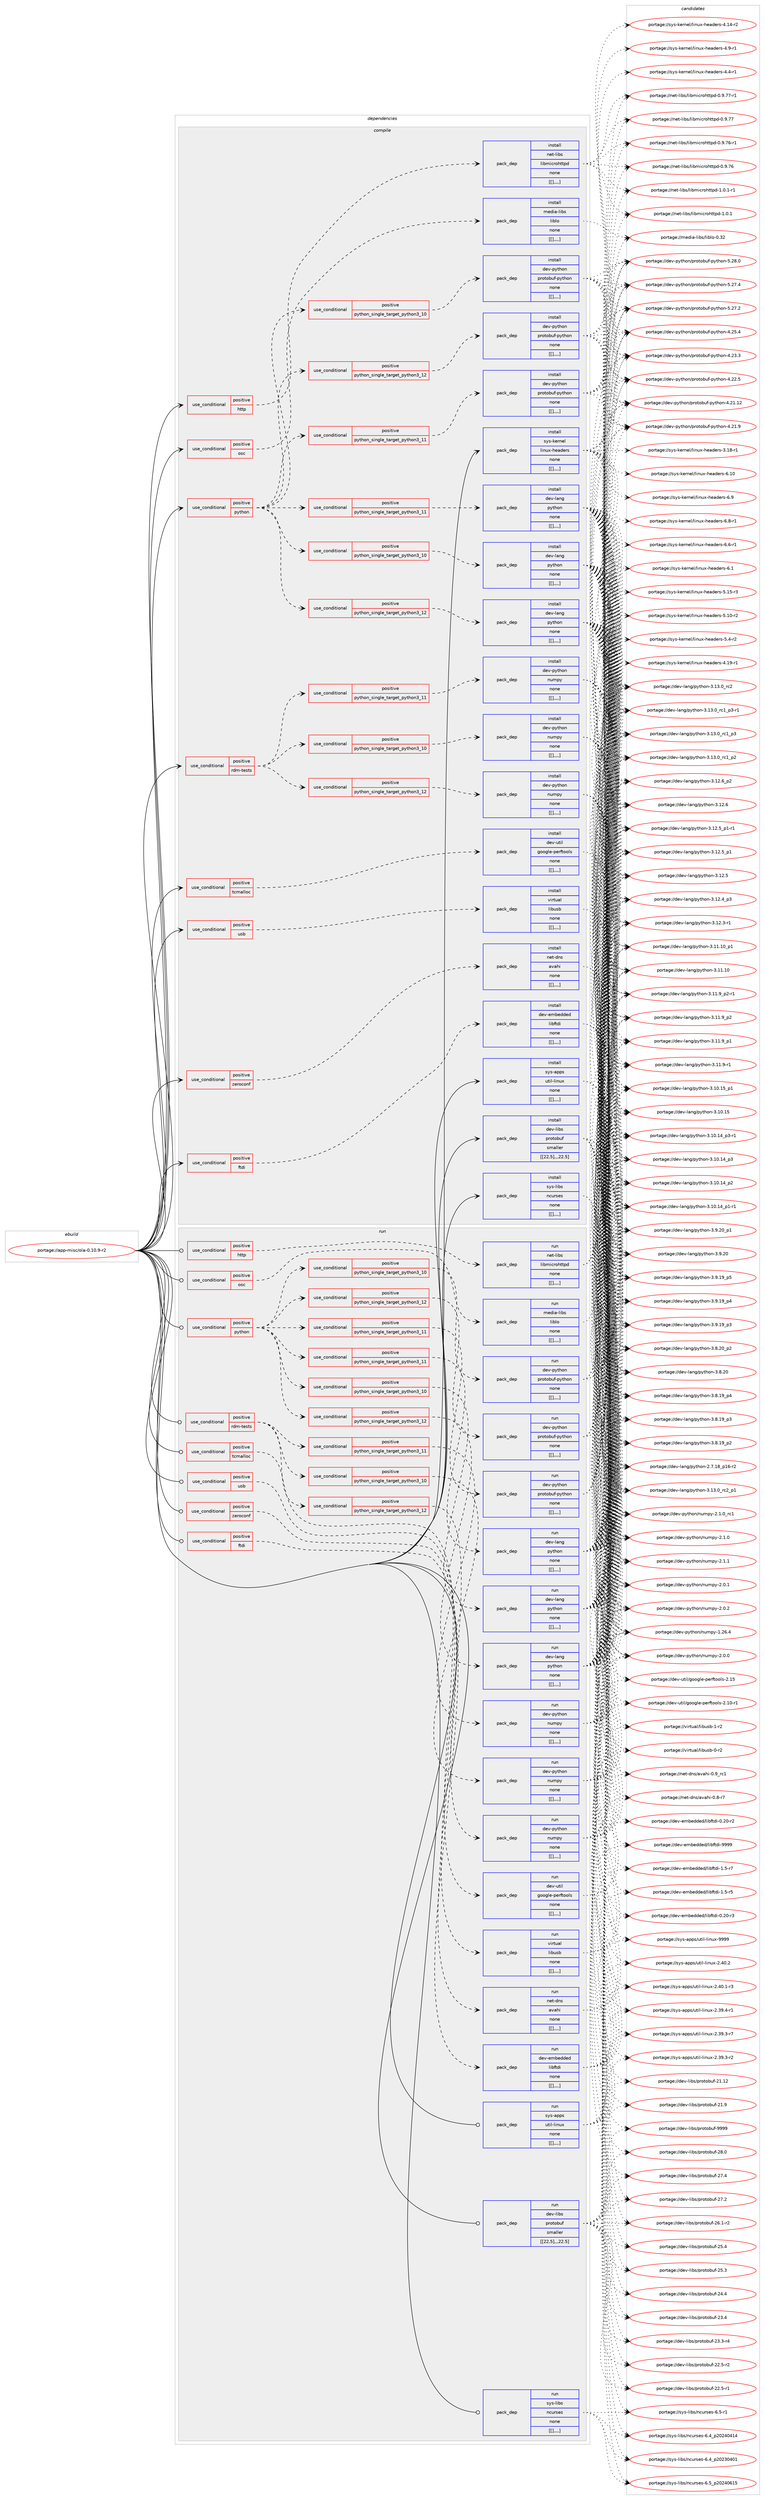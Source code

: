 digraph prolog {

# *************
# Graph options
# *************

newrank=true;
concentrate=true;
compound=true;
graph [rankdir=LR,fontname=Helvetica,fontsize=10,ranksep=1.5];#, ranksep=2.5, nodesep=0.2];
edge  [arrowhead=vee];
node  [fontname=Helvetica,fontsize=10];

# **********
# The ebuild
# **********

subgraph cluster_leftcol {
color=gray;
label=<<i>ebuild</i>>;
id [label="portage://app-misc/ola-0.10.9-r2", color=red, width=4, href="../app-misc/ola-0.10.9-r2.svg"];
}

# ****************
# The dependencies
# ****************

subgraph cluster_midcol {
color=gray;
label=<<i>dependencies</i>>;
subgraph cluster_compile {
fillcolor="#eeeeee";
style=filled;
label=<<i>compile</i>>;
subgraph cond12878 {
dependency43625 [label=<<TABLE BORDER="0" CELLBORDER="1" CELLSPACING="0" CELLPADDING="4"><TR><TD ROWSPAN="3" CELLPADDING="10">use_conditional</TD></TR><TR><TD>positive</TD></TR><TR><TD>ftdi</TD></TR></TABLE>>, shape=none, color=red];
subgraph pack30347 {
dependency43626 [label=<<TABLE BORDER="0" CELLBORDER="1" CELLSPACING="0" CELLPADDING="4" WIDTH="220"><TR><TD ROWSPAN="6" CELLPADDING="30">pack_dep</TD></TR><TR><TD WIDTH="110">install</TD></TR><TR><TD>dev-embedded</TD></TR><TR><TD>libftdi</TD></TR><TR><TD>none</TD></TR><TR><TD>[[],,,,]</TD></TR></TABLE>>, shape=none, color=blue];
}
dependency43625:e -> dependency43626:w [weight=20,style="dashed",arrowhead="vee"];
}
id:e -> dependency43625:w [weight=20,style="solid",arrowhead="vee"];
subgraph cond12879 {
dependency43627 [label=<<TABLE BORDER="0" CELLBORDER="1" CELLSPACING="0" CELLPADDING="4"><TR><TD ROWSPAN="3" CELLPADDING="10">use_conditional</TD></TR><TR><TD>positive</TD></TR><TR><TD>http</TD></TR></TABLE>>, shape=none, color=red];
subgraph pack30348 {
dependency43628 [label=<<TABLE BORDER="0" CELLBORDER="1" CELLSPACING="0" CELLPADDING="4" WIDTH="220"><TR><TD ROWSPAN="6" CELLPADDING="30">pack_dep</TD></TR><TR><TD WIDTH="110">install</TD></TR><TR><TD>net-libs</TD></TR><TR><TD>libmicrohttpd</TD></TR><TR><TD>none</TD></TR><TR><TD>[[],,,,]</TD></TR></TABLE>>, shape=none, color=blue];
}
dependency43627:e -> dependency43628:w [weight=20,style="dashed",arrowhead="vee"];
}
id:e -> dependency43627:w [weight=20,style="solid",arrowhead="vee"];
subgraph cond12880 {
dependency43629 [label=<<TABLE BORDER="0" CELLBORDER="1" CELLSPACING="0" CELLPADDING="4"><TR><TD ROWSPAN="3" CELLPADDING="10">use_conditional</TD></TR><TR><TD>positive</TD></TR><TR><TD>osc</TD></TR></TABLE>>, shape=none, color=red];
subgraph pack30349 {
dependency43630 [label=<<TABLE BORDER="0" CELLBORDER="1" CELLSPACING="0" CELLPADDING="4" WIDTH="220"><TR><TD ROWSPAN="6" CELLPADDING="30">pack_dep</TD></TR><TR><TD WIDTH="110">install</TD></TR><TR><TD>media-libs</TD></TR><TR><TD>liblo</TD></TR><TR><TD>none</TD></TR><TR><TD>[[],,,,]</TD></TR></TABLE>>, shape=none, color=blue];
}
dependency43629:e -> dependency43630:w [weight=20,style="dashed",arrowhead="vee"];
}
id:e -> dependency43629:w [weight=20,style="solid",arrowhead="vee"];
subgraph cond12881 {
dependency43631 [label=<<TABLE BORDER="0" CELLBORDER="1" CELLSPACING="0" CELLPADDING="4"><TR><TD ROWSPAN="3" CELLPADDING="10">use_conditional</TD></TR><TR><TD>positive</TD></TR><TR><TD>python</TD></TR></TABLE>>, shape=none, color=red];
subgraph cond12882 {
dependency43632 [label=<<TABLE BORDER="0" CELLBORDER="1" CELLSPACING="0" CELLPADDING="4"><TR><TD ROWSPAN="3" CELLPADDING="10">use_conditional</TD></TR><TR><TD>positive</TD></TR><TR><TD>python_single_target_python3_10</TD></TR></TABLE>>, shape=none, color=red];
subgraph pack30350 {
dependency43633 [label=<<TABLE BORDER="0" CELLBORDER="1" CELLSPACING="0" CELLPADDING="4" WIDTH="220"><TR><TD ROWSPAN="6" CELLPADDING="30">pack_dep</TD></TR><TR><TD WIDTH="110">install</TD></TR><TR><TD>dev-lang</TD></TR><TR><TD>python</TD></TR><TR><TD>none</TD></TR><TR><TD>[[],,,,]</TD></TR></TABLE>>, shape=none, color=blue];
}
dependency43632:e -> dependency43633:w [weight=20,style="dashed",arrowhead="vee"];
}
dependency43631:e -> dependency43632:w [weight=20,style="dashed",arrowhead="vee"];
subgraph cond12883 {
dependency43634 [label=<<TABLE BORDER="0" CELLBORDER="1" CELLSPACING="0" CELLPADDING="4"><TR><TD ROWSPAN="3" CELLPADDING="10">use_conditional</TD></TR><TR><TD>positive</TD></TR><TR><TD>python_single_target_python3_11</TD></TR></TABLE>>, shape=none, color=red];
subgraph pack30351 {
dependency43635 [label=<<TABLE BORDER="0" CELLBORDER="1" CELLSPACING="0" CELLPADDING="4" WIDTH="220"><TR><TD ROWSPAN="6" CELLPADDING="30">pack_dep</TD></TR><TR><TD WIDTH="110">install</TD></TR><TR><TD>dev-lang</TD></TR><TR><TD>python</TD></TR><TR><TD>none</TD></TR><TR><TD>[[],,,,]</TD></TR></TABLE>>, shape=none, color=blue];
}
dependency43634:e -> dependency43635:w [weight=20,style="dashed",arrowhead="vee"];
}
dependency43631:e -> dependency43634:w [weight=20,style="dashed",arrowhead="vee"];
subgraph cond12884 {
dependency43636 [label=<<TABLE BORDER="0" CELLBORDER="1" CELLSPACING="0" CELLPADDING="4"><TR><TD ROWSPAN="3" CELLPADDING="10">use_conditional</TD></TR><TR><TD>positive</TD></TR><TR><TD>python_single_target_python3_12</TD></TR></TABLE>>, shape=none, color=red];
subgraph pack30352 {
dependency43637 [label=<<TABLE BORDER="0" CELLBORDER="1" CELLSPACING="0" CELLPADDING="4" WIDTH="220"><TR><TD ROWSPAN="6" CELLPADDING="30">pack_dep</TD></TR><TR><TD WIDTH="110">install</TD></TR><TR><TD>dev-lang</TD></TR><TR><TD>python</TD></TR><TR><TD>none</TD></TR><TR><TD>[[],,,,]</TD></TR></TABLE>>, shape=none, color=blue];
}
dependency43636:e -> dependency43637:w [weight=20,style="dashed",arrowhead="vee"];
}
dependency43631:e -> dependency43636:w [weight=20,style="dashed",arrowhead="vee"];
subgraph cond12885 {
dependency43638 [label=<<TABLE BORDER="0" CELLBORDER="1" CELLSPACING="0" CELLPADDING="4"><TR><TD ROWSPAN="3" CELLPADDING="10">use_conditional</TD></TR><TR><TD>positive</TD></TR><TR><TD>python_single_target_python3_10</TD></TR></TABLE>>, shape=none, color=red];
subgraph pack30353 {
dependency43639 [label=<<TABLE BORDER="0" CELLBORDER="1" CELLSPACING="0" CELLPADDING="4" WIDTH="220"><TR><TD ROWSPAN="6" CELLPADDING="30">pack_dep</TD></TR><TR><TD WIDTH="110">install</TD></TR><TR><TD>dev-python</TD></TR><TR><TD>protobuf-python</TD></TR><TR><TD>none</TD></TR><TR><TD>[[],,,,]</TD></TR></TABLE>>, shape=none, color=blue];
}
dependency43638:e -> dependency43639:w [weight=20,style="dashed",arrowhead="vee"];
}
dependency43631:e -> dependency43638:w [weight=20,style="dashed",arrowhead="vee"];
subgraph cond12886 {
dependency43640 [label=<<TABLE BORDER="0" CELLBORDER="1" CELLSPACING="0" CELLPADDING="4"><TR><TD ROWSPAN="3" CELLPADDING="10">use_conditional</TD></TR><TR><TD>positive</TD></TR><TR><TD>python_single_target_python3_11</TD></TR></TABLE>>, shape=none, color=red];
subgraph pack30354 {
dependency43641 [label=<<TABLE BORDER="0" CELLBORDER="1" CELLSPACING="0" CELLPADDING="4" WIDTH="220"><TR><TD ROWSPAN="6" CELLPADDING="30">pack_dep</TD></TR><TR><TD WIDTH="110">install</TD></TR><TR><TD>dev-python</TD></TR><TR><TD>protobuf-python</TD></TR><TR><TD>none</TD></TR><TR><TD>[[],,,,]</TD></TR></TABLE>>, shape=none, color=blue];
}
dependency43640:e -> dependency43641:w [weight=20,style="dashed",arrowhead="vee"];
}
dependency43631:e -> dependency43640:w [weight=20,style="dashed",arrowhead="vee"];
subgraph cond12887 {
dependency43642 [label=<<TABLE BORDER="0" CELLBORDER="1" CELLSPACING="0" CELLPADDING="4"><TR><TD ROWSPAN="3" CELLPADDING="10">use_conditional</TD></TR><TR><TD>positive</TD></TR><TR><TD>python_single_target_python3_12</TD></TR></TABLE>>, shape=none, color=red];
subgraph pack30355 {
dependency43643 [label=<<TABLE BORDER="0" CELLBORDER="1" CELLSPACING="0" CELLPADDING="4" WIDTH="220"><TR><TD ROWSPAN="6" CELLPADDING="30">pack_dep</TD></TR><TR><TD WIDTH="110">install</TD></TR><TR><TD>dev-python</TD></TR><TR><TD>protobuf-python</TD></TR><TR><TD>none</TD></TR><TR><TD>[[],,,,]</TD></TR></TABLE>>, shape=none, color=blue];
}
dependency43642:e -> dependency43643:w [weight=20,style="dashed",arrowhead="vee"];
}
dependency43631:e -> dependency43642:w [weight=20,style="dashed",arrowhead="vee"];
}
id:e -> dependency43631:w [weight=20,style="solid",arrowhead="vee"];
subgraph cond12888 {
dependency43644 [label=<<TABLE BORDER="0" CELLBORDER="1" CELLSPACING="0" CELLPADDING="4"><TR><TD ROWSPAN="3" CELLPADDING="10">use_conditional</TD></TR><TR><TD>positive</TD></TR><TR><TD>rdm-tests</TD></TR></TABLE>>, shape=none, color=red];
subgraph cond12889 {
dependency43645 [label=<<TABLE BORDER="0" CELLBORDER="1" CELLSPACING="0" CELLPADDING="4"><TR><TD ROWSPAN="3" CELLPADDING="10">use_conditional</TD></TR><TR><TD>positive</TD></TR><TR><TD>python_single_target_python3_10</TD></TR></TABLE>>, shape=none, color=red];
subgraph pack30356 {
dependency43646 [label=<<TABLE BORDER="0" CELLBORDER="1" CELLSPACING="0" CELLPADDING="4" WIDTH="220"><TR><TD ROWSPAN="6" CELLPADDING="30">pack_dep</TD></TR><TR><TD WIDTH="110">install</TD></TR><TR><TD>dev-python</TD></TR><TR><TD>numpy</TD></TR><TR><TD>none</TD></TR><TR><TD>[[],,,,]</TD></TR></TABLE>>, shape=none, color=blue];
}
dependency43645:e -> dependency43646:w [weight=20,style="dashed",arrowhead="vee"];
}
dependency43644:e -> dependency43645:w [weight=20,style="dashed",arrowhead="vee"];
subgraph cond12890 {
dependency43647 [label=<<TABLE BORDER="0" CELLBORDER="1" CELLSPACING="0" CELLPADDING="4"><TR><TD ROWSPAN="3" CELLPADDING="10">use_conditional</TD></TR><TR><TD>positive</TD></TR><TR><TD>python_single_target_python3_11</TD></TR></TABLE>>, shape=none, color=red];
subgraph pack30357 {
dependency43648 [label=<<TABLE BORDER="0" CELLBORDER="1" CELLSPACING="0" CELLPADDING="4" WIDTH="220"><TR><TD ROWSPAN="6" CELLPADDING="30">pack_dep</TD></TR><TR><TD WIDTH="110">install</TD></TR><TR><TD>dev-python</TD></TR><TR><TD>numpy</TD></TR><TR><TD>none</TD></TR><TR><TD>[[],,,,]</TD></TR></TABLE>>, shape=none, color=blue];
}
dependency43647:e -> dependency43648:w [weight=20,style="dashed",arrowhead="vee"];
}
dependency43644:e -> dependency43647:w [weight=20,style="dashed",arrowhead="vee"];
subgraph cond12891 {
dependency43649 [label=<<TABLE BORDER="0" CELLBORDER="1" CELLSPACING="0" CELLPADDING="4"><TR><TD ROWSPAN="3" CELLPADDING="10">use_conditional</TD></TR><TR><TD>positive</TD></TR><TR><TD>python_single_target_python3_12</TD></TR></TABLE>>, shape=none, color=red];
subgraph pack30358 {
dependency43650 [label=<<TABLE BORDER="0" CELLBORDER="1" CELLSPACING="0" CELLPADDING="4" WIDTH="220"><TR><TD ROWSPAN="6" CELLPADDING="30">pack_dep</TD></TR><TR><TD WIDTH="110">install</TD></TR><TR><TD>dev-python</TD></TR><TR><TD>numpy</TD></TR><TR><TD>none</TD></TR><TR><TD>[[],,,,]</TD></TR></TABLE>>, shape=none, color=blue];
}
dependency43649:e -> dependency43650:w [weight=20,style="dashed",arrowhead="vee"];
}
dependency43644:e -> dependency43649:w [weight=20,style="dashed",arrowhead="vee"];
}
id:e -> dependency43644:w [weight=20,style="solid",arrowhead="vee"];
subgraph cond12892 {
dependency43651 [label=<<TABLE BORDER="0" CELLBORDER="1" CELLSPACING="0" CELLPADDING="4"><TR><TD ROWSPAN="3" CELLPADDING="10">use_conditional</TD></TR><TR><TD>positive</TD></TR><TR><TD>tcmalloc</TD></TR></TABLE>>, shape=none, color=red];
subgraph pack30359 {
dependency43652 [label=<<TABLE BORDER="0" CELLBORDER="1" CELLSPACING="0" CELLPADDING="4" WIDTH="220"><TR><TD ROWSPAN="6" CELLPADDING="30">pack_dep</TD></TR><TR><TD WIDTH="110">install</TD></TR><TR><TD>dev-util</TD></TR><TR><TD>google-perftools</TD></TR><TR><TD>none</TD></TR><TR><TD>[[],,,,]</TD></TR></TABLE>>, shape=none, color=blue];
}
dependency43651:e -> dependency43652:w [weight=20,style="dashed",arrowhead="vee"];
}
id:e -> dependency43651:w [weight=20,style="solid",arrowhead="vee"];
subgraph cond12893 {
dependency43653 [label=<<TABLE BORDER="0" CELLBORDER="1" CELLSPACING="0" CELLPADDING="4"><TR><TD ROWSPAN="3" CELLPADDING="10">use_conditional</TD></TR><TR><TD>positive</TD></TR><TR><TD>usb</TD></TR></TABLE>>, shape=none, color=red];
subgraph pack30360 {
dependency43654 [label=<<TABLE BORDER="0" CELLBORDER="1" CELLSPACING="0" CELLPADDING="4" WIDTH="220"><TR><TD ROWSPAN="6" CELLPADDING="30">pack_dep</TD></TR><TR><TD WIDTH="110">install</TD></TR><TR><TD>virtual</TD></TR><TR><TD>libusb</TD></TR><TR><TD>none</TD></TR><TR><TD>[[],,,,]</TD></TR></TABLE>>, shape=none, color=blue];
}
dependency43653:e -> dependency43654:w [weight=20,style="dashed",arrowhead="vee"];
}
id:e -> dependency43653:w [weight=20,style="solid",arrowhead="vee"];
subgraph cond12894 {
dependency43655 [label=<<TABLE BORDER="0" CELLBORDER="1" CELLSPACING="0" CELLPADDING="4"><TR><TD ROWSPAN="3" CELLPADDING="10">use_conditional</TD></TR><TR><TD>positive</TD></TR><TR><TD>zeroconf</TD></TR></TABLE>>, shape=none, color=red];
subgraph pack30361 {
dependency43656 [label=<<TABLE BORDER="0" CELLBORDER="1" CELLSPACING="0" CELLPADDING="4" WIDTH="220"><TR><TD ROWSPAN="6" CELLPADDING="30">pack_dep</TD></TR><TR><TD WIDTH="110">install</TD></TR><TR><TD>net-dns</TD></TR><TR><TD>avahi</TD></TR><TR><TD>none</TD></TR><TR><TD>[[],,,,]</TD></TR></TABLE>>, shape=none, color=blue];
}
dependency43655:e -> dependency43656:w [weight=20,style="dashed",arrowhead="vee"];
}
id:e -> dependency43655:w [weight=20,style="solid",arrowhead="vee"];
subgraph pack30362 {
dependency43657 [label=<<TABLE BORDER="0" CELLBORDER="1" CELLSPACING="0" CELLPADDING="4" WIDTH="220"><TR><TD ROWSPAN="6" CELLPADDING="30">pack_dep</TD></TR><TR><TD WIDTH="110">install</TD></TR><TR><TD>dev-libs</TD></TR><TR><TD>protobuf</TD></TR><TR><TD>smaller</TD></TR><TR><TD>[[22,5],,,22.5]</TD></TR></TABLE>>, shape=none, color=blue];
}
id:e -> dependency43657:w [weight=20,style="solid",arrowhead="vee"];
subgraph pack30363 {
dependency43658 [label=<<TABLE BORDER="0" CELLBORDER="1" CELLSPACING="0" CELLPADDING="4" WIDTH="220"><TR><TD ROWSPAN="6" CELLPADDING="30">pack_dep</TD></TR><TR><TD WIDTH="110">install</TD></TR><TR><TD>sys-apps</TD></TR><TR><TD>util-linux</TD></TR><TR><TD>none</TD></TR><TR><TD>[[],,,,]</TD></TR></TABLE>>, shape=none, color=blue];
}
id:e -> dependency43658:w [weight=20,style="solid",arrowhead="vee"];
subgraph pack30364 {
dependency43659 [label=<<TABLE BORDER="0" CELLBORDER="1" CELLSPACING="0" CELLPADDING="4" WIDTH="220"><TR><TD ROWSPAN="6" CELLPADDING="30">pack_dep</TD></TR><TR><TD WIDTH="110">install</TD></TR><TR><TD>sys-kernel</TD></TR><TR><TD>linux-headers</TD></TR><TR><TD>none</TD></TR><TR><TD>[[],,,,]</TD></TR></TABLE>>, shape=none, color=blue];
}
id:e -> dependency43659:w [weight=20,style="solid",arrowhead="vee"];
subgraph pack30365 {
dependency43660 [label=<<TABLE BORDER="0" CELLBORDER="1" CELLSPACING="0" CELLPADDING="4" WIDTH="220"><TR><TD ROWSPAN="6" CELLPADDING="30">pack_dep</TD></TR><TR><TD WIDTH="110">install</TD></TR><TR><TD>sys-libs</TD></TR><TR><TD>ncurses</TD></TR><TR><TD>none</TD></TR><TR><TD>[[],,,,]</TD></TR></TABLE>>, shape=none, color=blue];
}
id:e -> dependency43660:w [weight=20,style="solid",arrowhead="vee"];
}
subgraph cluster_compileandrun {
fillcolor="#eeeeee";
style=filled;
label=<<i>compile and run</i>>;
}
subgraph cluster_run {
fillcolor="#eeeeee";
style=filled;
label=<<i>run</i>>;
subgraph cond12895 {
dependency43661 [label=<<TABLE BORDER="0" CELLBORDER="1" CELLSPACING="0" CELLPADDING="4"><TR><TD ROWSPAN="3" CELLPADDING="10">use_conditional</TD></TR><TR><TD>positive</TD></TR><TR><TD>ftdi</TD></TR></TABLE>>, shape=none, color=red];
subgraph pack30366 {
dependency43662 [label=<<TABLE BORDER="0" CELLBORDER="1" CELLSPACING="0" CELLPADDING="4" WIDTH="220"><TR><TD ROWSPAN="6" CELLPADDING="30">pack_dep</TD></TR><TR><TD WIDTH="110">run</TD></TR><TR><TD>dev-embedded</TD></TR><TR><TD>libftdi</TD></TR><TR><TD>none</TD></TR><TR><TD>[[],,,,]</TD></TR></TABLE>>, shape=none, color=blue];
}
dependency43661:e -> dependency43662:w [weight=20,style="dashed",arrowhead="vee"];
}
id:e -> dependency43661:w [weight=20,style="solid",arrowhead="odot"];
subgraph cond12896 {
dependency43663 [label=<<TABLE BORDER="0" CELLBORDER="1" CELLSPACING="0" CELLPADDING="4"><TR><TD ROWSPAN="3" CELLPADDING="10">use_conditional</TD></TR><TR><TD>positive</TD></TR><TR><TD>http</TD></TR></TABLE>>, shape=none, color=red];
subgraph pack30367 {
dependency43664 [label=<<TABLE BORDER="0" CELLBORDER="1" CELLSPACING="0" CELLPADDING="4" WIDTH="220"><TR><TD ROWSPAN="6" CELLPADDING="30">pack_dep</TD></TR><TR><TD WIDTH="110">run</TD></TR><TR><TD>net-libs</TD></TR><TR><TD>libmicrohttpd</TD></TR><TR><TD>none</TD></TR><TR><TD>[[],,,,]</TD></TR></TABLE>>, shape=none, color=blue];
}
dependency43663:e -> dependency43664:w [weight=20,style="dashed",arrowhead="vee"];
}
id:e -> dependency43663:w [weight=20,style="solid",arrowhead="odot"];
subgraph cond12897 {
dependency43665 [label=<<TABLE BORDER="0" CELLBORDER="1" CELLSPACING="0" CELLPADDING="4"><TR><TD ROWSPAN="3" CELLPADDING="10">use_conditional</TD></TR><TR><TD>positive</TD></TR><TR><TD>osc</TD></TR></TABLE>>, shape=none, color=red];
subgraph pack30368 {
dependency43666 [label=<<TABLE BORDER="0" CELLBORDER="1" CELLSPACING="0" CELLPADDING="4" WIDTH="220"><TR><TD ROWSPAN="6" CELLPADDING="30">pack_dep</TD></TR><TR><TD WIDTH="110">run</TD></TR><TR><TD>media-libs</TD></TR><TR><TD>liblo</TD></TR><TR><TD>none</TD></TR><TR><TD>[[],,,,]</TD></TR></TABLE>>, shape=none, color=blue];
}
dependency43665:e -> dependency43666:w [weight=20,style="dashed",arrowhead="vee"];
}
id:e -> dependency43665:w [weight=20,style="solid",arrowhead="odot"];
subgraph cond12898 {
dependency43667 [label=<<TABLE BORDER="0" CELLBORDER="1" CELLSPACING="0" CELLPADDING="4"><TR><TD ROWSPAN="3" CELLPADDING="10">use_conditional</TD></TR><TR><TD>positive</TD></TR><TR><TD>python</TD></TR></TABLE>>, shape=none, color=red];
subgraph cond12899 {
dependency43668 [label=<<TABLE BORDER="0" CELLBORDER="1" CELLSPACING="0" CELLPADDING="4"><TR><TD ROWSPAN="3" CELLPADDING="10">use_conditional</TD></TR><TR><TD>positive</TD></TR><TR><TD>python_single_target_python3_10</TD></TR></TABLE>>, shape=none, color=red];
subgraph pack30369 {
dependency43669 [label=<<TABLE BORDER="0" CELLBORDER="1" CELLSPACING="0" CELLPADDING="4" WIDTH="220"><TR><TD ROWSPAN="6" CELLPADDING="30">pack_dep</TD></TR><TR><TD WIDTH="110">run</TD></TR><TR><TD>dev-lang</TD></TR><TR><TD>python</TD></TR><TR><TD>none</TD></TR><TR><TD>[[],,,,]</TD></TR></TABLE>>, shape=none, color=blue];
}
dependency43668:e -> dependency43669:w [weight=20,style="dashed",arrowhead="vee"];
}
dependency43667:e -> dependency43668:w [weight=20,style="dashed",arrowhead="vee"];
subgraph cond12900 {
dependency43670 [label=<<TABLE BORDER="0" CELLBORDER="1" CELLSPACING="0" CELLPADDING="4"><TR><TD ROWSPAN="3" CELLPADDING="10">use_conditional</TD></TR><TR><TD>positive</TD></TR><TR><TD>python_single_target_python3_11</TD></TR></TABLE>>, shape=none, color=red];
subgraph pack30370 {
dependency43671 [label=<<TABLE BORDER="0" CELLBORDER="1" CELLSPACING="0" CELLPADDING="4" WIDTH="220"><TR><TD ROWSPAN="6" CELLPADDING="30">pack_dep</TD></TR><TR><TD WIDTH="110">run</TD></TR><TR><TD>dev-lang</TD></TR><TR><TD>python</TD></TR><TR><TD>none</TD></TR><TR><TD>[[],,,,]</TD></TR></TABLE>>, shape=none, color=blue];
}
dependency43670:e -> dependency43671:w [weight=20,style="dashed",arrowhead="vee"];
}
dependency43667:e -> dependency43670:w [weight=20,style="dashed",arrowhead="vee"];
subgraph cond12901 {
dependency43672 [label=<<TABLE BORDER="0" CELLBORDER="1" CELLSPACING="0" CELLPADDING="4"><TR><TD ROWSPAN="3" CELLPADDING="10">use_conditional</TD></TR><TR><TD>positive</TD></TR><TR><TD>python_single_target_python3_12</TD></TR></TABLE>>, shape=none, color=red];
subgraph pack30371 {
dependency43673 [label=<<TABLE BORDER="0" CELLBORDER="1" CELLSPACING="0" CELLPADDING="4" WIDTH="220"><TR><TD ROWSPAN="6" CELLPADDING="30">pack_dep</TD></TR><TR><TD WIDTH="110">run</TD></TR><TR><TD>dev-lang</TD></TR><TR><TD>python</TD></TR><TR><TD>none</TD></TR><TR><TD>[[],,,,]</TD></TR></TABLE>>, shape=none, color=blue];
}
dependency43672:e -> dependency43673:w [weight=20,style="dashed",arrowhead="vee"];
}
dependency43667:e -> dependency43672:w [weight=20,style="dashed",arrowhead="vee"];
subgraph cond12902 {
dependency43674 [label=<<TABLE BORDER="0" CELLBORDER="1" CELLSPACING="0" CELLPADDING="4"><TR><TD ROWSPAN="3" CELLPADDING="10">use_conditional</TD></TR><TR><TD>positive</TD></TR><TR><TD>python_single_target_python3_10</TD></TR></TABLE>>, shape=none, color=red];
subgraph pack30372 {
dependency43675 [label=<<TABLE BORDER="0" CELLBORDER="1" CELLSPACING="0" CELLPADDING="4" WIDTH="220"><TR><TD ROWSPAN="6" CELLPADDING="30">pack_dep</TD></TR><TR><TD WIDTH="110">run</TD></TR><TR><TD>dev-python</TD></TR><TR><TD>protobuf-python</TD></TR><TR><TD>none</TD></TR><TR><TD>[[],,,,]</TD></TR></TABLE>>, shape=none, color=blue];
}
dependency43674:e -> dependency43675:w [weight=20,style="dashed",arrowhead="vee"];
}
dependency43667:e -> dependency43674:w [weight=20,style="dashed",arrowhead="vee"];
subgraph cond12903 {
dependency43676 [label=<<TABLE BORDER="0" CELLBORDER="1" CELLSPACING="0" CELLPADDING="4"><TR><TD ROWSPAN="3" CELLPADDING="10">use_conditional</TD></TR><TR><TD>positive</TD></TR><TR><TD>python_single_target_python3_11</TD></TR></TABLE>>, shape=none, color=red];
subgraph pack30373 {
dependency43677 [label=<<TABLE BORDER="0" CELLBORDER="1" CELLSPACING="0" CELLPADDING="4" WIDTH="220"><TR><TD ROWSPAN="6" CELLPADDING="30">pack_dep</TD></TR><TR><TD WIDTH="110">run</TD></TR><TR><TD>dev-python</TD></TR><TR><TD>protobuf-python</TD></TR><TR><TD>none</TD></TR><TR><TD>[[],,,,]</TD></TR></TABLE>>, shape=none, color=blue];
}
dependency43676:e -> dependency43677:w [weight=20,style="dashed",arrowhead="vee"];
}
dependency43667:e -> dependency43676:w [weight=20,style="dashed",arrowhead="vee"];
subgraph cond12904 {
dependency43678 [label=<<TABLE BORDER="0" CELLBORDER="1" CELLSPACING="0" CELLPADDING="4"><TR><TD ROWSPAN="3" CELLPADDING="10">use_conditional</TD></TR><TR><TD>positive</TD></TR><TR><TD>python_single_target_python3_12</TD></TR></TABLE>>, shape=none, color=red];
subgraph pack30374 {
dependency43679 [label=<<TABLE BORDER="0" CELLBORDER="1" CELLSPACING="0" CELLPADDING="4" WIDTH="220"><TR><TD ROWSPAN="6" CELLPADDING="30">pack_dep</TD></TR><TR><TD WIDTH="110">run</TD></TR><TR><TD>dev-python</TD></TR><TR><TD>protobuf-python</TD></TR><TR><TD>none</TD></TR><TR><TD>[[],,,,]</TD></TR></TABLE>>, shape=none, color=blue];
}
dependency43678:e -> dependency43679:w [weight=20,style="dashed",arrowhead="vee"];
}
dependency43667:e -> dependency43678:w [weight=20,style="dashed",arrowhead="vee"];
}
id:e -> dependency43667:w [weight=20,style="solid",arrowhead="odot"];
subgraph cond12905 {
dependency43680 [label=<<TABLE BORDER="0" CELLBORDER="1" CELLSPACING="0" CELLPADDING="4"><TR><TD ROWSPAN="3" CELLPADDING="10">use_conditional</TD></TR><TR><TD>positive</TD></TR><TR><TD>rdm-tests</TD></TR></TABLE>>, shape=none, color=red];
subgraph cond12906 {
dependency43681 [label=<<TABLE BORDER="0" CELLBORDER="1" CELLSPACING="0" CELLPADDING="4"><TR><TD ROWSPAN="3" CELLPADDING="10">use_conditional</TD></TR><TR><TD>positive</TD></TR><TR><TD>python_single_target_python3_10</TD></TR></TABLE>>, shape=none, color=red];
subgraph pack30375 {
dependency43682 [label=<<TABLE BORDER="0" CELLBORDER="1" CELLSPACING="0" CELLPADDING="4" WIDTH="220"><TR><TD ROWSPAN="6" CELLPADDING="30">pack_dep</TD></TR><TR><TD WIDTH="110">run</TD></TR><TR><TD>dev-python</TD></TR><TR><TD>numpy</TD></TR><TR><TD>none</TD></TR><TR><TD>[[],,,,]</TD></TR></TABLE>>, shape=none, color=blue];
}
dependency43681:e -> dependency43682:w [weight=20,style="dashed",arrowhead="vee"];
}
dependency43680:e -> dependency43681:w [weight=20,style="dashed",arrowhead="vee"];
subgraph cond12907 {
dependency43683 [label=<<TABLE BORDER="0" CELLBORDER="1" CELLSPACING="0" CELLPADDING="4"><TR><TD ROWSPAN="3" CELLPADDING="10">use_conditional</TD></TR><TR><TD>positive</TD></TR><TR><TD>python_single_target_python3_11</TD></TR></TABLE>>, shape=none, color=red];
subgraph pack30376 {
dependency43684 [label=<<TABLE BORDER="0" CELLBORDER="1" CELLSPACING="0" CELLPADDING="4" WIDTH="220"><TR><TD ROWSPAN="6" CELLPADDING="30">pack_dep</TD></TR><TR><TD WIDTH="110">run</TD></TR><TR><TD>dev-python</TD></TR><TR><TD>numpy</TD></TR><TR><TD>none</TD></TR><TR><TD>[[],,,,]</TD></TR></TABLE>>, shape=none, color=blue];
}
dependency43683:e -> dependency43684:w [weight=20,style="dashed",arrowhead="vee"];
}
dependency43680:e -> dependency43683:w [weight=20,style="dashed",arrowhead="vee"];
subgraph cond12908 {
dependency43685 [label=<<TABLE BORDER="0" CELLBORDER="1" CELLSPACING="0" CELLPADDING="4"><TR><TD ROWSPAN="3" CELLPADDING="10">use_conditional</TD></TR><TR><TD>positive</TD></TR><TR><TD>python_single_target_python3_12</TD></TR></TABLE>>, shape=none, color=red];
subgraph pack30377 {
dependency43686 [label=<<TABLE BORDER="0" CELLBORDER="1" CELLSPACING="0" CELLPADDING="4" WIDTH="220"><TR><TD ROWSPAN="6" CELLPADDING="30">pack_dep</TD></TR><TR><TD WIDTH="110">run</TD></TR><TR><TD>dev-python</TD></TR><TR><TD>numpy</TD></TR><TR><TD>none</TD></TR><TR><TD>[[],,,,]</TD></TR></TABLE>>, shape=none, color=blue];
}
dependency43685:e -> dependency43686:w [weight=20,style="dashed",arrowhead="vee"];
}
dependency43680:e -> dependency43685:w [weight=20,style="dashed",arrowhead="vee"];
}
id:e -> dependency43680:w [weight=20,style="solid",arrowhead="odot"];
subgraph cond12909 {
dependency43687 [label=<<TABLE BORDER="0" CELLBORDER="1" CELLSPACING="0" CELLPADDING="4"><TR><TD ROWSPAN="3" CELLPADDING="10">use_conditional</TD></TR><TR><TD>positive</TD></TR><TR><TD>tcmalloc</TD></TR></TABLE>>, shape=none, color=red];
subgraph pack30378 {
dependency43688 [label=<<TABLE BORDER="0" CELLBORDER="1" CELLSPACING="0" CELLPADDING="4" WIDTH="220"><TR><TD ROWSPAN="6" CELLPADDING="30">pack_dep</TD></TR><TR><TD WIDTH="110">run</TD></TR><TR><TD>dev-util</TD></TR><TR><TD>google-perftools</TD></TR><TR><TD>none</TD></TR><TR><TD>[[],,,,]</TD></TR></TABLE>>, shape=none, color=blue];
}
dependency43687:e -> dependency43688:w [weight=20,style="dashed",arrowhead="vee"];
}
id:e -> dependency43687:w [weight=20,style="solid",arrowhead="odot"];
subgraph cond12910 {
dependency43689 [label=<<TABLE BORDER="0" CELLBORDER="1" CELLSPACING="0" CELLPADDING="4"><TR><TD ROWSPAN="3" CELLPADDING="10">use_conditional</TD></TR><TR><TD>positive</TD></TR><TR><TD>usb</TD></TR></TABLE>>, shape=none, color=red];
subgraph pack30379 {
dependency43690 [label=<<TABLE BORDER="0" CELLBORDER="1" CELLSPACING="0" CELLPADDING="4" WIDTH="220"><TR><TD ROWSPAN="6" CELLPADDING="30">pack_dep</TD></TR><TR><TD WIDTH="110">run</TD></TR><TR><TD>virtual</TD></TR><TR><TD>libusb</TD></TR><TR><TD>none</TD></TR><TR><TD>[[],,,,]</TD></TR></TABLE>>, shape=none, color=blue];
}
dependency43689:e -> dependency43690:w [weight=20,style="dashed",arrowhead="vee"];
}
id:e -> dependency43689:w [weight=20,style="solid",arrowhead="odot"];
subgraph cond12911 {
dependency43691 [label=<<TABLE BORDER="0" CELLBORDER="1" CELLSPACING="0" CELLPADDING="4"><TR><TD ROWSPAN="3" CELLPADDING="10">use_conditional</TD></TR><TR><TD>positive</TD></TR><TR><TD>zeroconf</TD></TR></TABLE>>, shape=none, color=red];
subgraph pack30380 {
dependency43692 [label=<<TABLE BORDER="0" CELLBORDER="1" CELLSPACING="0" CELLPADDING="4" WIDTH="220"><TR><TD ROWSPAN="6" CELLPADDING="30">pack_dep</TD></TR><TR><TD WIDTH="110">run</TD></TR><TR><TD>net-dns</TD></TR><TR><TD>avahi</TD></TR><TR><TD>none</TD></TR><TR><TD>[[],,,,]</TD></TR></TABLE>>, shape=none, color=blue];
}
dependency43691:e -> dependency43692:w [weight=20,style="dashed",arrowhead="vee"];
}
id:e -> dependency43691:w [weight=20,style="solid",arrowhead="odot"];
subgraph pack30381 {
dependency43693 [label=<<TABLE BORDER="0" CELLBORDER="1" CELLSPACING="0" CELLPADDING="4" WIDTH="220"><TR><TD ROWSPAN="6" CELLPADDING="30">pack_dep</TD></TR><TR><TD WIDTH="110">run</TD></TR><TR><TD>dev-libs</TD></TR><TR><TD>protobuf</TD></TR><TR><TD>smaller</TD></TR><TR><TD>[[22,5],,,22.5]</TD></TR></TABLE>>, shape=none, color=blue];
}
id:e -> dependency43693:w [weight=20,style="solid",arrowhead="odot"];
subgraph pack30382 {
dependency43694 [label=<<TABLE BORDER="0" CELLBORDER="1" CELLSPACING="0" CELLPADDING="4" WIDTH="220"><TR><TD ROWSPAN="6" CELLPADDING="30">pack_dep</TD></TR><TR><TD WIDTH="110">run</TD></TR><TR><TD>sys-apps</TD></TR><TR><TD>util-linux</TD></TR><TR><TD>none</TD></TR><TR><TD>[[],,,,]</TD></TR></TABLE>>, shape=none, color=blue];
}
id:e -> dependency43694:w [weight=20,style="solid",arrowhead="odot"];
subgraph pack30383 {
dependency43695 [label=<<TABLE BORDER="0" CELLBORDER="1" CELLSPACING="0" CELLPADDING="4" WIDTH="220"><TR><TD ROWSPAN="6" CELLPADDING="30">pack_dep</TD></TR><TR><TD WIDTH="110">run</TD></TR><TR><TD>sys-libs</TD></TR><TR><TD>ncurses</TD></TR><TR><TD>none</TD></TR><TR><TD>[[],,,,]</TD></TR></TABLE>>, shape=none, color=blue];
}
id:e -> dependency43695:w [weight=20,style="solid",arrowhead="odot"];
}
}

# **************
# The candidates
# **************

subgraph cluster_choices {
rank=same;
color=gray;
label=<<i>candidates</i>>;

subgraph choice30347 {
color=black;
nodesep=1;
choice100101118451011099810110010010110047108105981021161001054557575757 [label="portage://dev-embedded/libftdi-9999", color=red, width=4,href="../dev-embedded/libftdi-9999.svg"];
choice10010111845101109981011001001011004710810598102116100105454946534511455 [label="portage://dev-embedded/libftdi-1.5-r7", color=red, width=4,href="../dev-embedded/libftdi-1.5-r7.svg"];
choice10010111845101109981011001001011004710810598102116100105454946534511453 [label="portage://dev-embedded/libftdi-1.5-r5", color=red, width=4,href="../dev-embedded/libftdi-1.5-r5.svg"];
choice1001011184510110998101100100101100471081059810211610010545484650484511451 [label="portage://dev-embedded/libftdi-0.20-r3", color=red, width=4,href="../dev-embedded/libftdi-0.20-r3.svg"];
choice1001011184510110998101100100101100471081059810211610010545484650484511450 [label="portage://dev-embedded/libftdi-0.20-r2", color=red, width=4,href="../dev-embedded/libftdi-0.20-r2.svg"];
dependency43626:e -> choice100101118451011099810110010010110047108105981021161001054557575757:w [style=dotted,weight="100"];
dependency43626:e -> choice10010111845101109981011001001011004710810598102116100105454946534511455:w [style=dotted,weight="100"];
dependency43626:e -> choice10010111845101109981011001001011004710810598102116100105454946534511453:w [style=dotted,weight="100"];
dependency43626:e -> choice1001011184510110998101100100101100471081059810211610010545484650484511451:w [style=dotted,weight="100"];
dependency43626:e -> choice1001011184510110998101100100101100471081059810211610010545484650484511450:w [style=dotted,weight="100"];
}
subgraph choice30348 {
color=black;
nodesep=1;
choice11010111645108105981154710810598109105991141111041161161121004549464846494511449 [label="portage://net-libs/libmicrohttpd-1.0.1-r1", color=red, width=4,href="../net-libs/libmicrohttpd-1.0.1-r1.svg"];
choice1101011164510810598115471081059810910599114111104116116112100454946484649 [label="portage://net-libs/libmicrohttpd-1.0.1", color=red, width=4,href="../net-libs/libmicrohttpd-1.0.1.svg"];
choice1101011164510810598115471081059810910599114111104116116112100454846574655554511449 [label="portage://net-libs/libmicrohttpd-0.9.77-r1", color=red, width=4,href="../net-libs/libmicrohttpd-0.9.77-r1.svg"];
choice110101116451081059811547108105981091059911411110411611611210045484657465555 [label="portage://net-libs/libmicrohttpd-0.9.77", color=red, width=4,href="../net-libs/libmicrohttpd-0.9.77.svg"];
choice1101011164510810598115471081059810910599114111104116116112100454846574655544511449 [label="portage://net-libs/libmicrohttpd-0.9.76-r1", color=red, width=4,href="../net-libs/libmicrohttpd-0.9.76-r1.svg"];
choice110101116451081059811547108105981091059911411110411611611210045484657465554 [label="portage://net-libs/libmicrohttpd-0.9.76", color=red, width=4,href="../net-libs/libmicrohttpd-0.9.76.svg"];
dependency43628:e -> choice11010111645108105981154710810598109105991141111041161161121004549464846494511449:w [style=dotted,weight="100"];
dependency43628:e -> choice1101011164510810598115471081059810910599114111104116116112100454946484649:w [style=dotted,weight="100"];
dependency43628:e -> choice1101011164510810598115471081059810910599114111104116116112100454846574655554511449:w [style=dotted,weight="100"];
dependency43628:e -> choice110101116451081059811547108105981091059911411110411611611210045484657465555:w [style=dotted,weight="100"];
dependency43628:e -> choice1101011164510810598115471081059810910599114111104116116112100454846574655544511449:w [style=dotted,weight="100"];
dependency43628:e -> choice110101116451081059811547108105981091059911411110411611611210045484657465554:w [style=dotted,weight="100"];
}
subgraph choice30349 {
color=black;
nodesep=1;
choice10910110010597451081059811547108105981081114548465150 [label="portage://media-libs/liblo-0.32", color=red, width=4,href="../media-libs/liblo-0.32.svg"];
dependency43630:e -> choice10910110010597451081059811547108105981081114548465150:w [style=dotted,weight="100"];
}
subgraph choice30350 {
color=black;
nodesep=1;
choice100101118451089711010347112121116104111110455146495146489511499509511249 [label="portage://dev-lang/python-3.13.0_rc2_p1", color=red, width=4,href="../dev-lang/python-3.13.0_rc2_p1.svg"];
choice10010111845108971101034711212111610411111045514649514648951149950 [label="portage://dev-lang/python-3.13.0_rc2", color=red, width=4,href="../dev-lang/python-3.13.0_rc2.svg"];
choice1001011184510897110103471121211161041111104551464951464895114994995112514511449 [label="portage://dev-lang/python-3.13.0_rc1_p3-r1", color=red, width=4,href="../dev-lang/python-3.13.0_rc1_p3-r1.svg"];
choice100101118451089711010347112121116104111110455146495146489511499499511251 [label="portage://dev-lang/python-3.13.0_rc1_p3", color=red, width=4,href="../dev-lang/python-3.13.0_rc1_p3.svg"];
choice100101118451089711010347112121116104111110455146495146489511499499511250 [label="portage://dev-lang/python-3.13.0_rc1_p2", color=red, width=4,href="../dev-lang/python-3.13.0_rc1_p2.svg"];
choice100101118451089711010347112121116104111110455146495046549511250 [label="portage://dev-lang/python-3.12.6_p2", color=red, width=4,href="../dev-lang/python-3.12.6_p2.svg"];
choice10010111845108971101034711212111610411111045514649504654 [label="portage://dev-lang/python-3.12.6", color=red, width=4,href="../dev-lang/python-3.12.6.svg"];
choice1001011184510897110103471121211161041111104551464950465395112494511449 [label="portage://dev-lang/python-3.12.5_p1-r1", color=red, width=4,href="../dev-lang/python-3.12.5_p1-r1.svg"];
choice100101118451089711010347112121116104111110455146495046539511249 [label="portage://dev-lang/python-3.12.5_p1", color=red, width=4,href="../dev-lang/python-3.12.5_p1.svg"];
choice10010111845108971101034711212111610411111045514649504653 [label="portage://dev-lang/python-3.12.5", color=red, width=4,href="../dev-lang/python-3.12.5.svg"];
choice100101118451089711010347112121116104111110455146495046529511251 [label="portage://dev-lang/python-3.12.4_p3", color=red, width=4,href="../dev-lang/python-3.12.4_p3.svg"];
choice100101118451089711010347112121116104111110455146495046514511449 [label="portage://dev-lang/python-3.12.3-r1", color=red, width=4,href="../dev-lang/python-3.12.3-r1.svg"];
choice10010111845108971101034711212111610411111045514649494649489511249 [label="portage://dev-lang/python-3.11.10_p1", color=red, width=4,href="../dev-lang/python-3.11.10_p1.svg"];
choice1001011184510897110103471121211161041111104551464949464948 [label="portage://dev-lang/python-3.11.10", color=red, width=4,href="../dev-lang/python-3.11.10.svg"];
choice1001011184510897110103471121211161041111104551464949465795112504511449 [label="portage://dev-lang/python-3.11.9_p2-r1", color=red, width=4,href="../dev-lang/python-3.11.9_p2-r1.svg"];
choice100101118451089711010347112121116104111110455146494946579511250 [label="portage://dev-lang/python-3.11.9_p2", color=red, width=4,href="../dev-lang/python-3.11.9_p2.svg"];
choice100101118451089711010347112121116104111110455146494946579511249 [label="portage://dev-lang/python-3.11.9_p1", color=red, width=4,href="../dev-lang/python-3.11.9_p1.svg"];
choice100101118451089711010347112121116104111110455146494946574511449 [label="portage://dev-lang/python-3.11.9-r1", color=red, width=4,href="../dev-lang/python-3.11.9-r1.svg"];
choice10010111845108971101034711212111610411111045514649484649539511249 [label="portage://dev-lang/python-3.10.15_p1", color=red, width=4,href="../dev-lang/python-3.10.15_p1.svg"];
choice1001011184510897110103471121211161041111104551464948464953 [label="portage://dev-lang/python-3.10.15", color=red, width=4,href="../dev-lang/python-3.10.15.svg"];
choice100101118451089711010347112121116104111110455146494846495295112514511449 [label="portage://dev-lang/python-3.10.14_p3-r1", color=red, width=4,href="../dev-lang/python-3.10.14_p3-r1.svg"];
choice10010111845108971101034711212111610411111045514649484649529511251 [label="portage://dev-lang/python-3.10.14_p3", color=red, width=4,href="../dev-lang/python-3.10.14_p3.svg"];
choice10010111845108971101034711212111610411111045514649484649529511250 [label="portage://dev-lang/python-3.10.14_p2", color=red, width=4,href="../dev-lang/python-3.10.14_p2.svg"];
choice100101118451089711010347112121116104111110455146494846495295112494511449 [label="portage://dev-lang/python-3.10.14_p1-r1", color=red, width=4,href="../dev-lang/python-3.10.14_p1-r1.svg"];
choice100101118451089711010347112121116104111110455146574650489511249 [label="portage://dev-lang/python-3.9.20_p1", color=red, width=4,href="../dev-lang/python-3.9.20_p1.svg"];
choice10010111845108971101034711212111610411111045514657465048 [label="portage://dev-lang/python-3.9.20", color=red, width=4,href="../dev-lang/python-3.9.20.svg"];
choice100101118451089711010347112121116104111110455146574649579511253 [label="portage://dev-lang/python-3.9.19_p5", color=red, width=4,href="../dev-lang/python-3.9.19_p5.svg"];
choice100101118451089711010347112121116104111110455146574649579511252 [label="portage://dev-lang/python-3.9.19_p4", color=red, width=4,href="../dev-lang/python-3.9.19_p4.svg"];
choice100101118451089711010347112121116104111110455146574649579511251 [label="portage://dev-lang/python-3.9.19_p3", color=red, width=4,href="../dev-lang/python-3.9.19_p3.svg"];
choice100101118451089711010347112121116104111110455146564650489511250 [label="portage://dev-lang/python-3.8.20_p2", color=red, width=4,href="../dev-lang/python-3.8.20_p2.svg"];
choice10010111845108971101034711212111610411111045514656465048 [label="portage://dev-lang/python-3.8.20", color=red, width=4,href="../dev-lang/python-3.8.20.svg"];
choice100101118451089711010347112121116104111110455146564649579511252 [label="portage://dev-lang/python-3.8.19_p4", color=red, width=4,href="../dev-lang/python-3.8.19_p4.svg"];
choice100101118451089711010347112121116104111110455146564649579511251 [label="portage://dev-lang/python-3.8.19_p3", color=red, width=4,href="../dev-lang/python-3.8.19_p3.svg"];
choice100101118451089711010347112121116104111110455146564649579511250 [label="portage://dev-lang/python-3.8.19_p2", color=red, width=4,href="../dev-lang/python-3.8.19_p2.svg"];
choice100101118451089711010347112121116104111110455046554649569511249544511450 [label="portage://dev-lang/python-2.7.18_p16-r2", color=red, width=4,href="../dev-lang/python-2.7.18_p16-r2.svg"];
dependency43633:e -> choice100101118451089711010347112121116104111110455146495146489511499509511249:w [style=dotted,weight="100"];
dependency43633:e -> choice10010111845108971101034711212111610411111045514649514648951149950:w [style=dotted,weight="100"];
dependency43633:e -> choice1001011184510897110103471121211161041111104551464951464895114994995112514511449:w [style=dotted,weight="100"];
dependency43633:e -> choice100101118451089711010347112121116104111110455146495146489511499499511251:w [style=dotted,weight="100"];
dependency43633:e -> choice100101118451089711010347112121116104111110455146495146489511499499511250:w [style=dotted,weight="100"];
dependency43633:e -> choice100101118451089711010347112121116104111110455146495046549511250:w [style=dotted,weight="100"];
dependency43633:e -> choice10010111845108971101034711212111610411111045514649504654:w [style=dotted,weight="100"];
dependency43633:e -> choice1001011184510897110103471121211161041111104551464950465395112494511449:w [style=dotted,weight="100"];
dependency43633:e -> choice100101118451089711010347112121116104111110455146495046539511249:w [style=dotted,weight="100"];
dependency43633:e -> choice10010111845108971101034711212111610411111045514649504653:w [style=dotted,weight="100"];
dependency43633:e -> choice100101118451089711010347112121116104111110455146495046529511251:w [style=dotted,weight="100"];
dependency43633:e -> choice100101118451089711010347112121116104111110455146495046514511449:w [style=dotted,weight="100"];
dependency43633:e -> choice10010111845108971101034711212111610411111045514649494649489511249:w [style=dotted,weight="100"];
dependency43633:e -> choice1001011184510897110103471121211161041111104551464949464948:w [style=dotted,weight="100"];
dependency43633:e -> choice1001011184510897110103471121211161041111104551464949465795112504511449:w [style=dotted,weight="100"];
dependency43633:e -> choice100101118451089711010347112121116104111110455146494946579511250:w [style=dotted,weight="100"];
dependency43633:e -> choice100101118451089711010347112121116104111110455146494946579511249:w [style=dotted,weight="100"];
dependency43633:e -> choice100101118451089711010347112121116104111110455146494946574511449:w [style=dotted,weight="100"];
dependency43633:e -> choice10010111845108971101034711212111610411111045514649484649539511249:w [style=dotted,weight="100"];
dependency43633:e -> choice1001011184510897110103471121211161041111104551464948464953:w [style=dotted,weight="100"];
dependency43633:e -> choice100101118451089711010347112121116104111110455146494846495295112514511449:w [style=dotted,weight="100"];
dependency43633:e -> choice10010111845108971101034711212111610411111045514649484649529511251:w [style=dotted,weight="100"];
dependency43633:e -> choice10010111845108971101034711212111610411111045514649484649529511250:w [style=dotted,weight="100"];
dependency43633:e -> choice100101118451089711010347112121116104111110455146494846495295112494511449:w [style=dotted,weight="100"];
dependency43633:e -> choice100101118451089711010347112121116104111110455146574650489511249:w [style=dotted,weight="100"];
dependency43633:e -> choice10010111845108971101034711212111610411111045514657465048:w [style=dotted,weight="100"];
dependency43633:e -> choice100101118451089711010347112121116104111110455146574649579511253:w [style=dotted,weight="100"];
dependency43633:e -> choice100101118451089711010347112121116104111110455146574649579511252:w [style=dotted,weight="100"];
dependency43633:e -> choice100101118451089711010347112121116104111110455146574649579511251:w [style=dotted,weight="100"];
dependency43633:e -> choice100101118451089711010347112121116104111110455146564650489511250:w [style=dotted,weight="100"];
dependency43633:e -> choice10010111845108971101034711212111610411111045514656465048:w [style=dotted,weight="100"];
dependency43633:e -> choice100101118451089711010347112121116104111110455146564649579511252:w [style=dotted,weight="100"];
dependency43633:e -> choice100101118451089711010347112121116104111110455146564649579511251:w [style=dotted,weight="100"];
dependency43633:e -> choice100101118451089711010347112121116104111110455146564649579511250:w [style=dotted,weight="100"];
dependency43633:e -> choice100101118451089711010347112121116104111110455046554649569511249544511450:w [style=dotted,weight="100"];
}
subgraph choice30351 {
color=black;
nodesep=1;
choice100101118451089711010347112121116104111110455146495146489511499509511249 [label="portage://dev-lang/python-3.13.0_rc2_p1", color=red, width=4,href="../dev-lang/python-3.13.0_rc2_p1.svg"];
choice10010111845108971101034711212111610411111045514649514648951149950 [label="portage://dev-lang/python-3.13.0_rc2", color=red, width=4,href="../dev-lang/python-3.13.0_rc2.svg"];
choice1001011184510897110103471121211161041111104551464951464895114994995112514511449 [label="portage://dev-lang/python-3.13.0_rc1_p3-r1", color=red, width=4,href="../dev-lang/python-3.13.0_rc1_p3-r1.svg"];
choice100101118451089711010347112121116104111110455146495146489511499499511251 [label="portage://dev-lang/python-3.13.0_rc1_p3", color=red, width=4,href="../dev-lang/python-3.13.0_rc1_p3.svg"];
choice100101118451089711010347112121116104111110455146495146489511499499511250 [label="portage://dev-lang/python-3.13.0_rc1_p2", color=red, width=4,href="../dev-lang/python-3.13.0_rc1_p2.svg"];
choice100101118451089711010347112121116104111110455146495046549511250 [label="portage://dev-lang/python-3.12.6_p2", color=red, width=4,href="../dev-lang/python-3.12.6_p2.svg"];
choice10010111845108971101034711212111610411111045514649504654 [label="portage://dev-lang/python-3.12.6", color=red, width=4,href="../dev-lang/python-3.12.6.svg"];
choice1001011184510897110103471121211161041111104551464950465395112494511449 [label="portage://dev-lang/python-3.12.5_p1-r1", color=red, width=4,href="../dev-lang/python-3.12.5_p1-r1.svg"];
choice100101118451089711010347112121116104111110455146495046539511249 [label="portage://dev-lang/python-3.12.5_p1", color=red, width=4,href="../dev-lang/python-3.12.5_p1.svg"];
choice10010111845108971101034711212111610411111045514649504653 [label="portage://dev-lang/python-3.12.5", color=red, width=4,href="../dev-lang/python-3.12.5.svg"];
choice100101118451089711010347112121116104111110455146495046529511251 [label="portage://dev-lang/python-3.12.4_p3", color=red, width=4,href="../dev-lang/python-3.12.4_p3.svg"];
choice100101118451089711010347112121116104111110455146495046514511449 [label="portage://dev-lang/python-3.12.3-r1", color=red, width=4,href="../dev-lang/python-3.12.3-r1.svg"];
choice10010111845108971101034711212111610411111045514649494649489511249 [label="portage://dev-lang/python-3.11.10_p1", color=red, width=4,href="../dev-lang/python-3.11.10_p1.svg"];
choice1001011184510897110103471121211161041111104551464949464948 [label="portage://dev-lang/python-3.11.10", color=red, width=4,href="../dev-lang/python-3.11.10.svg"];
choice1001011184510897110103471121211161041111104551464949465795112504511449 [label="portage://dev-lang/python-3.11.9_p2-r1", color=red, width=4,href="../dev-lang/python-3.11.9_p2-r1.svg"];
choice100101118451089711010347112121116104111110455146494946579511250 [label="portage://dev-lang/python-3.11.9_p2", color=red, width=4,href="../dev-lang/python-3.11.9_p2.svg"];
choice100101118451089711010347112121116104111110455146494946579511249 [label="portage://dev-lang/python-3.11.9_p1", color=red, width=4,href="../dev-lang/python-3.11.9_p1.svg"];
choice100101118451089711010347112121116104111110455146494946574511449 [label="portage://dev-lang/python-3.11.9-r1", color=red, width=4,href="../dev-lang/python-3.11.9-r1.svg"];
choice10010111845108971101034711212111610411111045514649484649539511249 [label="portage://dev-lang/python-3.10.15_p1", color=red, width=4,href="../dev-lang/python-3.10.15_p1.svg"];
choice1001011184510897110103471121211161041111104551464948464953 [label="portage://dev-lang/python-3.10.15", color=red, width=4,href="../dev-lang/python-3.10.15.svg"];
choice100101118451089711010347112121116104111110455146494846495295112514511449 [label="portage://dev-lang/python-3.10.14_p3-r1", color=red, width=4,href="../dev-lang/python-3.10.14_p3-r1.svg"];
choice10010111845108971101034711212111610411111045514649484649529511251 [label="portage://dev-lang/python-3.10.14_p3", color=red, width=4,href="../dev-lang/python-3.10.14_p3.svg"];
choice10010111845108971101034711212111610411111045514649484649529511250 [label="portage://dev-lang/python-3.10.14_p2", color=red, width=4,href="../dev-lang/python-3.10.14_p2.svg"];
choice100101118451089711010347112121116104111110455146494846495295112494511449 [label="portage://dev-lang/python-3.10.14_p1-r1", color=red, width=4,href="../dev-lang/python-3.10.14_p1-r1.svg"];
choice100101118451089711010347112121116104111110455146574650489511249 [label="portage://dev-lang/python-3.9.20_p1", color=red, width=4,href="../dev-lang/python-3.9.20_p1.svg"];
choice10010111845108971101034711212111610411111045514657465048 [label="portage://dev-lang/python-3.9.20", color=red, width=4,href="../dev-lang/python-3.9.20.svg"];
choice100101118451089711010347112121116104111110455146574649579511253 [label="portage://dev-lang/python-3.9.19_p5", color=red, width=4,href="../dev-lang/python-3.9.19_p5.svg"];
choice100101118451089711010347112121116104111110455146574649579511252 [label="portage://dev-lang/python-3.9.19_p4", color=red, width=4,href="../dev-lang/python-3.9.19_p4.svg"];
choice100101118451089711010347112121116104111110455146574649579511251 [label="portage://dev-lang/python-3.9.19_p3", color=red, width=4,href="../dev-lang/python-3.9.19_p3.svg"];
choice100101118451089711010347112121116104111110455146564650489511250 [label="portage://dev-lang/python-3.8.20_p2", color=red, width=4,href="../dev-lang/python-3.8.20_p2.svg"];
choice10010111845108971101034711212111610411111045514656465048 [label="portage://dev-lang/python-3.8.20", color=red, width=4,href="../dev-lang/python-3.8.20.svg"];
choice100101118451089711010347112121116104111110455146564649579511252 [label="portage://dev-lang/python-3.8.19_p4", color=red, width=4,href="../dev-lang/python-3.8.19_p4.svg"];
choice100101118451089711010347112121116104111110455146564649579511251 [label="portage://dev-lang/python-3.8.19_p3", color=red, width=4,href="../dev-lang/python-3.8.19_p3.svg"];
choice100101118451089711010347112121116104111110455146564649579511250 [label="portage://dev-lang/python-3.8.19_p2", color=red, width=4,href="../dev-lang/python-3.8.19_p2.svg"];
choice100101118451089711010347112121116104111110455046554649569511249544511450 [label="portage://dev-lang/python-2.7.18_p16-r2", color=red, width=4,href="../dev-lang/python-2.7.18_p16-r2.svg"];
dependency43635:e -> choice100101118451089711010347112121116104111110455146495146489511499509511249:w [style=dotted,weight="100"];
dependency43635:e -> choice10010111845108971101034711212111610411111045514649514648951149950:w [style=dotted,weight="100"];
dependency43635:e -> choice1001011184510897110103471121211161041111104551464951464895114994995112514511449:w [style=dotted,weight="100"];
dependency43635:e -> choice100101118451089711010347112121116104111110455146495146489511499499511251:w [style=dotted,weight="100"];
dependency43635:e -> choice100101118451089711010347112121116104111110455146495146489511499499511250:w [style=dotted,weight="100"];
dependency43635:e -> choice100101118451089711010347112121116104111110455146495046549511250:w [style=dotted,weight="100"];
dependency43635:e -> choice10010111845108971101034711212111610411111045514649504654:w [style=dotted,weight="100"];
dependency43635:e -> choice1001011184510897110103471121211161041111104551464950465395112494511449:w [style=dotted,weight="100"];
dependency43635:e -> choice100101118451089711010347112121116104111110455146495046539511249:w [style=dotted,weight="100"];
dependency43635:e -> choice10010111845108971101034711212111610411111045514649504653:w [style=dotted,weight="100"];
dependency43635:e -> choice100101118451089711010347112121116104111110455146495046529511251:w [style=dotted,weight="100"];
dependency43635:e -> choice100101118451089711010347112121116104111110455146495046514511449:w [style=dotted,weight="100"];
dependency43635:e -> choice10010111845108971101034711212111610411111045514649494649489511249:w [style=dotted,weight="100"];
dependency43635:e -> choice1001011184510897110103471121211161041111104551464949464948:w [style=dotted,weight="100"];
dependency43635:e -> choice1001011184510897110103471121211161041111104551464949465795112504511449:w [style=dotted,weight="100"];
dependency43635:e -> choice100101118451089711010347112121116104111110455146494946579511250:w [style=dotted,weight="100"];
dependency43635:e -> choice100101118451089711010347112121116104111110455146494946579511249:w [style=dotted,weight="100"];
dependency43635:e -> choice100101118451089711010347112121116104111110455146494946574511449:w [style=dotted,weight="100"];
dependency43635:e -> choice10010111845108971101034711212111610411111045514649484649539511249:w [style=dotted,weight="100"];
dependency43635:e -> choice1001011184510897110103471121211161041111104551464948464953:w [style=dotted,weight="100"];
dependency43635:e -> choice100101118451089711010347112121116104111110455146494846495295112514511449:w [style=dotted,weight="100"];
dependency43635:e -> choice10010111845108971101034711212111610411111045514649484649529511251:w [style=dotted,weight="100"];
dependency43635:e -> choice10010111845108971101034711212111610411111045514649484649529511250:w [style=dotted,weight="100"];
dependency43635:e -> choice100101118451089711010347112121116104111110455146494846495295112494511449:w [style=dotted,weight="100"];
dependency43635:e -> choice100101118451089711010347112121116104111110455146574650489511249:w [style=dotted,weight="100"];
dependency43635:e -> choice10010111845108971101034711212111610411111045514657465048:w [style=dotted,weight="100"];
dependency43635:e -> choice100101118451089711010347112121116104111110455146574649579511253:w [style=dotted,weight="100"];
dependency43635:e -> choice100101118451089711010347112121116104111110455146574649579511252:w [style=dotted,weight="100"];
dependency43635:e -> choice100101118451089711010347112121116104111110455146574649579511251:w [style=dotted,weight="100"];
dependency43635:e -> choice100101118451089711010347112121116104111110455146564650489511250:w [style=dotted,weight="100"];
dependency43635:e -> choice10010111845108971101034711212111610411111045514656465048:w [style=dotted,weight="100"];
dependency43635:e -> choice100101118451089711010347112121116104111110455146564649579511252:w [style=dotted,weight="100"];
dependency43635:e -> choice100101118451089711010347112121116104111110455146564649579511251:w [style=dotted,weight="100"];
dependency43635:e -> choice100101118451089711010347112121116104111110455146564649579511250:w [style=dotted,weight="100"];
dependency43635:e -> choice100101118451089711010347112121116104111110455046554649569511249544511450:w [style=dotted,weight="100"];
}
subgraph choice30352 {
color=black;
nodesep=1;
choice100101118451089711010347112121116104111110455146495146489511499509511249 [label="portage://dev-lang/python-3.13.0_rc2_p1", color=red, width=4,href="../dev-lang/python-3.13.0_rc2_p1.svg"];
choice10010111845108971101034711212111610411111045514649514648951149950 [label="portage://dev-lang/python-3.13.0_rc2", color=red, width=4,href="../dev-lang/python-3.13.0_rc2.svg"];
choice1001011184510897110103471121211161041111104551464951464895114994995112514511449 [label="portage://dev-lang/python-3.13.0_rc1_p3-r1", color=red, width=4,href="../dev-lang/python-3.13.0_rc1_p3-r1.svg"];
choice100101118451089711010347112121116104111110455146495146489511499499511251 [label="portage://dev-lang/python-3.13.0_rc1_p3", color=red, width=4,href="../dev-lang/python-3.13.0_rc1_p3.svg"];
choice100101118451089711010347112121116104111110455146495146489511499499511250 [label="portage://dev-lang/python-3.13.0_rc1_p2", color=red, width=4,href="../dev-lang/python-3.13.0_rc1_p2.svg"];
choice100101118451089711010347112121116104111110455146495046549511250 [label="portage://dev-lang/python-3.12.6_p2", color=red, width=4,href="../dev-lang/python-3.12.6_p2.svg"];
choice10010111845108971101034711212111610411111045514649504654 [label="portage://dev-lang/python-3.12.6", color=red, width=4,href="../dev-lang/python-3.12.6.svg"];
choice1001011184510897110103471121211161041111104551464950465395112494511449 [label="portage://dev-lang/python-3.12.5_p1-r1", color=red, width=4,href="../dev-lang/python-3.12.5_p1-r1.svg"];
choice100101118451089711010347112121116104111110455146495046539511249 [label="portage://dev-lang/python-3.12.5_p1", color=red, width=4,href="../dev-lang/python-3.12.5_p1.svg"];
choice10010111845108971101034711212111610411111045514649504653 [label="portage://dev-lang/python-3.12.5", color=red, width=4,href="../dev-lang/python-3.12.5.svg"];
choice100101118451089711010347112121116104111110455146495046529511251 [label="portage://dev-lang/python-3.12.4_p3", color=red, width=4,href="../dev-lang/python-3.12.4_p3.svg"];
choice100101118451089711010347112121116104111110455146495046514511449 [label="portage://dev-lang/python-3.12.3-r1", color=red, width=4,href="../dev-lang/python-3.12.3-r1.svg"];
choice10010111845108971101034711212111610411111045514649494649489511249 [label="portage://dev-lang/python-3.11.10_p1", color=red, width=4,href="../dev-lang/python-3.11.10_p1.svg"];
choice1001011184510897110103471121211161041111104551464949464948 [label="portage://dev-lang/python-3.11.10", color=red, width=4,href="../dev-lang/python-3.11.10.svg"];
choice1001011184510897110103471121211161041111104551464949465795112504511449 [label="portage://dev-lang/python-3.11.9_p2-r1", color=red, width=4,href="../dev-lang/python-3.11.9_p2-r1.svg"];
choice100101118451089711010347112121116104111110455146494946579511250 [label="portage://dev-lang/python-3.11.9_p2", color=red, width=4,href="../dev-lang/python-3.11.9_p2.svg"];
choice100101118451089711010347112121116104111110455146494946579511249 [label="portage://dev-lang/python-3.11.9_p1", color=red, width=4,href="../dev-lang/python-3.11.9_p1.svg"];
choice100101118451089711010347112121116104111110455146494946574511449 [label="portage://dev-lang/python-3.11.9-r1", color=red, width=4,href="../dev-lang/python-3.11.9-r1.svg"];
choice10010111845108971101034711212111610411111045514649484649539511249 [label="portage://dev-lang/python-3.10.15_p1", color=red, width=4,href="../dev-lang/python-3.10.15_p1.svg"];
choice1001011184510897110103471121211161041111104551464948464953 [label="portage://dev-lang/python-3.10.15", color=red, width=4,href="../dev-lang/python-3.10.15.svg"];
choice100101118451089711010347112121116104111110455146494846495295112514511449 [label="portage://dev-lang/python-3.10.14_p3-r1", color=red, width=4,href="../dev-lang/python-3.10.14_p3-r1.svg"];
choice10010111845108971101034711212111610411111045514649484649529511251 [label="portage://dev-lang/python-3.10.14_p3", color=red, width=4,href="../dev-lang/python-3.10.14_p3.svg"];
choice10010111845108971101034711212111610411111045514649484649529511250 [label="portage://dev-lang/python-3.10.14_p2", color=red, width=4,href="../dev-lang/python-3.10.14_p2.svg"];
choice100101118451089711010347112121116104111110455146494846495295112494511449 [label="portage://dev-lang/python-3.10.14_p1-r1", color=red, width=4,href="../dev-lang/python-3.10.14_p1-r1.svg"];
choice100101118451089711010347112121116104111110455146574650489511249 [label="portage://dev-lang/python-3.9.20_p1", color=red, width=4,href="../dev-lang/python-3.9.20_p1.svg"];
choice10010111845108971101034711212111610411111045514657465048 [label="portage://dev-lang/python-3.9.20", color=red, width=4,href="../dev-lang/python-3.9.20.svg"];
choice100101118451089711010347112121116104111110455146574649579511253 [label="portage://dev-lang/python-3.9.19_p5", color=red, width=4,href="../dev-lang/python-3.9.19_p5.svg"];
choice100101118451089711010347112121116104111110455146574649579511252 [label="portage://dev-lang/python-3.9.19_p4", color=red, width=4,href="../dev-lang/python-3.9.19_p4.svg"];
choice100101118451089711010347112121116104111110455146574649579511251 [label="portage://dev-lang/python-3.9.19_p3", color=red, width=4,href="../dev-lang/python-3.9.19_p3.svg"];
choice100101118451089711010347112121116104111110455146564650489511250 [label="portage://dev-lang/python-3.8.20_p2", color=red, width=4,href="../dev-lang/python-3.8.20_p2.svg"];
choice10010111845108971101034711212111610411111045514656465048 [label="portage://dev-lang/python-3.8.20", color=red, width=4,href="../dev-lang/python-3.8.20.svg"];
choice100101118451089711010347112121116104111110455146564649579511252 [label="portage://dev-lang/python-3.8.19_p4", color=red, width=4,href="../dev-lang/python-3.8.19_p4.svg"];
choice100101118451089711010347112121116104111110455146564649579511251 [label="portage://dev-lang/python-3.8.19_p3", color=red, width=4,href="../dev-lang/python-3.8.19_p3.svg"];
choice100101118451089711010347112121116104111110455146564649579511250 [label="portage://dev-lang/python-3.8.19_p2", color=red, width=4,href="../dev-lang/python-3.8.19_p2.svg"];
choice100101118451089711010347112121116104111110455046554649569511249544511450 [label="portage://dev-lang/python-2.7.18_p16-r2", color=red, width=4,href="../dev-lang/python-2.7.18_p16-r2.svg"];
dependency43637:e -> choice100101118451089711010347112121116104111110455146495146489511499509511249:w [style=dotted,weight="100"];
dependency43637:e -> choice10010111845108971101034711212111610411111045514649514648951149950:w [style=dotted,weight="100"];
dependency43637:e -> choice1001011184510897110103471121211161041111104551464951464895114994995112514511449:w [style=dotted,weight="100"];
dependency43637:e -> choice100101118451089711010347112121116104111110455146495146489511499499511251:w [style=dotted,weight="100"];
dependency43637:e -> choice100101118451089711010347112121116104111110455146495146489511499499511250:w [style=dotted,weight="100"];
dependency43637:e -> choice100101118451089711010347112121116104111110455146495046549511250:w [style=dotted,weight="100"];
dependency43637:e -> choice10010111845108971101034711212111610411111045514649504654:w [style=dotted,weight="100"];
dependency43637:e -> choice1001011184510897110103471121211161041111104551464950465395112494511449:w [style=dotted,weight="100"];
dependency43637:e -> choice100101118451089711010347112121116104111110455146495046539511249:w [style=dotted,weight="100"];
dependency43637:e -> choice10010111845108971101034711212111610411111045514649504653:w [style=dotted,weight="100"];
dependency43637:e -> choice100101118451089711010347112121116104111110455146495046529511251:w [style=dotted,weight="100"];
dependency43637:e -> choice100101118451089711010347112121116104111110455146495046514511449:w [style=dotted,weight="100"];
dependency43637:e -> choice10010111845108971101034711212111610411111045514649494649489511249:w [style=dotted,weight="100"];
dependency43637:e -> choice1001011184510897110103471121211161041111104551464949464948:w [style=dotted,weight="100"];
dependency43637:e -> choice1001011184510897110103471121211161041111104551464949465795112504511449:w [style=dotted,weight="100"];
dependency43637:e -> choice100101118451089711010347112121116104111110455146494946579511250:w [style=dotted,weight="100"];
dependency43637:e -> choice100101118451089711010347112121116104111110455146494946579511249:w [style=dotted,weight="100"];
dependency43637:e -> choice100101118451089711010347112121116104111110455146494946574511449:w [style=dotted,weight="100"];
dependency43637:e -> choice10010111845108971101034711212111610411111045514649484649539511249:w [style=dotted,weight="100"];
dependency43637:e -> choice1001011184510897110103471121211161041111104551464948464953:w [style=dotted,weight="100"];
dependency43637:e -> choice100101118451089711010347112121116104111110455146494846495295112514511449:w [style=dotted,weight="100"];
dependency43637:e -> choice10010111845108971101034711212111610411111045514649484649529511251:w [style=dotted,weight="100"];
dependency43637:e -> choice10010111845108971101034711212111610411111045514649484649529511250:w [style=dotted,weight="100"];
dependency43637:e -> choice100101118451089711010347112121116104111110455146494846495295112494511449:w [style=dotted,weight="100"];
dependency43637:e -> choice100101118451089711010347112121116104111110455146574650489511249:w [style=dotted,weight="100"];
dependency43637:e -> choice10010111845108971101034711212111610411111045514657465048:w [style=dotted,weight="100"];
dependency43637:e -> choice100101118451089711010347112121116104111110455146574649579511253:w [style=dotted,weight="100"];
dependency43637:e -> choice100101118451089711010347112121116104111110455146574649579511252:w [style=dotted,weight="100"];
dependency43637:e -> choice100101118451089711010347112121116104111110455146574649579511251:w [style=dotted,weight="100"];
dependency43637:e -> choice100101118451089711010347112121116104111110455146564650489511250:w [style=dotted,weight="100"];
dependency43637:e -> choice10010111845108971101034711212111610411111045514656465048:w [style=dotted,weight="100"];
dependency43637:e -> choice100101118451089711010347112121116104111110455146564649579511252:w [style=dotted,weight="100"];
dependency43637:e -> choice100101118451089711010347112121116104111110455146564649579511251:w [style=dotted,weight="100"];
dependency43637:e -> choice100101118451089711010347112121116104111110455146564649579511250:w [style=dotted,weight="100"];
dependency43637:e -> choice100101118451089711010347112121116104111110455046554649569511249544511450:w [style=dotted,weight="100"];
}
subgraph choice30353 {
color=black;
nodesep=1;
choice1001011184511212111610411111047112114111116111981171024511212111610411111045534650564648 [label="portage://dev-python/protobuf-python-5.28.0", color=red, width=4,href="../dev-python/protobuf-python-5.28.0.svg"];
choice1001011184511212111610411111047112114111116111981171024511212111610411111045534650554652 [label="portage://dev-python/protobuf-python-5.27.4", color=red, width=4,href="../dev-python/protobuf-python-5.27.4.svg"];
choice1001011184511212111610411111047112114111116111981171024511212111610411111045534650554650 [label="portage://dev-python/protobuf-python-5.27.2", color=red, width=4,href="../dev-python/protobuf-python-5.27.2.svg"];
choice1001011184511212111610411111047112114111116111981171024511212111610411111045524650534652 [label="portage://dev-python/protobuf-python-4.25.4", color=red, width=4,href="../dev-python/protobuf-python-4.25.4.svg"];
choice1001011184511212111610411111047112114111116111981171024511212111610411111045524650514651 [label="portage://dev-python/protobuf-python-4.23.3", color=red, width=4,href="../dev-python/protobuf-python-4.23.3.svg"];
choice1001011184511212111610411111047112114111116111981171024511212111610411111045524650504653 [label="portage://dev-python/protobuf-python-4.22.5", color=red, width=4,href="../dev-python/protobuf-python-4.22.5.svg"];
choice100101118451121211161041111104711211411111611198117102451121211161041111104552465049464950 [label="portage://dev-python/protobuf-python-4.21.12", color=red, width=4,href="../dev-python/protobuf-python-4.21.12.svg"];
choice1001011184511212111610411111047112114111116111981171024511212111610411111045524650494657 [label="portage://dev-python/protobuf-python-4.21.9", color=red, width=4,href="../dev-python/protobuf-python-4.21.9.svg"];
dependency43639:e -> choice1001011184511212111610411111047112114111116111981171024511212111610411111045534650564648:w [style=dotted,weight="100"];
dependency43639:e -> choice1001011184511212111610411111047112114111116111981171024511212111610411111045534650554652:w [style=dotted,weight="100"];
dependency43639:e -> choice1001011184511212111610411111047112114111116111981171024511212111610411111045534650554650:w [style=dotted,weight="100"];
dependency43639:e -> choice1001011184511212111610411111047112114111116111981171024511212111610411111045524650534652:w [style=dotted,weight="100"];
dependency43639:e -> choice1001011184511212111610411111047112114111116111981171024511212111610411111045524650514651:w [style=dotted,weight="100"];
dependency43639:e -> choice1001011184511212111610411111047112114111116111981171024511212111610411111045524650504653:w [style=dotted,weight="100"];
dependency43639:e -> choice100101118451121211161041111104711211411111611198117102451121211161041111104552465049464950:w [style=dotted,weight="100"];
dependency43639:e -> choice1001011184511212111610411111047112114111116111981171024511212111610411111045524650494657:w [style=dotted,weight="100"];
}
subgraph choice30354 {
color=black;
nodesep=1;
choice1001011184511212111610411111047112114111116111981171024511212111610411111045534650564648 [label="portage://dev-python/protobuf-python-5.28.0", color=red, width=4,href="../dev-python/protobuf-python-5.28.0.svg"];
choice1001011184511212111610411111047112114111116111981171024511212111610411111045534650554652 [label="portage://dev-python/protobuf-python-5.27.4", color=red, width=4,href="../dev-python/protobuf-python-5.27.4.svg"];
choice1001011184511212111610411111047112114111116111981171024511212111610411111045534650554650 [label="portage://dev-python/protobuf-python-5.27.2", color=red, width=4,href="../dev-python/protobuf-python-5.27.2.svg"];
choice1001011184511212111610411111047112114111116111981171024511212111610411111045524650534652 [label="portage://dev-python/protobuf-python-4.25.4", color=red, width=4,href="../dev-python/protobuf-python-4.25.4.svg"];
choice1001011184511212111610411111047112114111116111981171024511212111610411111045524650514651 [label="portage://dev-python/protobuf-python-4.23.3", color=red, width=4,href="../dev-python/protobuf-python-4.23.3.svg"];
choice1001011184511212111610411111047112114111116111981171024511212111610411111045524650504653 [label="portage://dev-python/protobuf-python-4.22.5", color=red, width=4,href="../dev-python/protobuf-python-4.22.5.svg"];
choice100101118451121211161041111104711211411111611198117102451121211161041111104552465049464950 [label="portage://dev-python/protobuf-python-4.21.12", color=red, width=4,href="../dev-python/protobuf-python-4.21.12.svg"];
choice1001011184511212111610411111047112114111116111981171024511212111610411111045524650494657 [label="portage://dev-python/protobuf-python-4.21.9", color=red, width=4,href="../dev-python/protobuf-python-4.21.9.svg"];
dependency43641:e -> choice1001011184511212111610411111047112114111116111981171024511212111610411111045534650564648:w [style=dotted,weight="100"];
dependency43641:e -> choice1001011184511212111610411111047112114111116111981171024511212111610411111045534650554652:w [style=dotted,weight="100"];
dependency43641:e -> choice1001011184511212111610411111047112114111116111981171024511212111610411111045534650554650:w [style=dotted,weight="100"];
dependency43641:e -> choice1001011184511212111610411111047112114111116111981171024511212111610411111045524650534652:w [style=dotted,weight="100"];
dependency43641:e -> choice1001011184511212111610411111047112114111116111981171024511212111610411111045524650514651:w [style=dotted,weight="100"];
dependency43641:e -> choice1001011184511212111610411111047112114111116111981171024511212111610411111045524650504653:w [style=dotted,weight="100"];
dependency43641:e -> choice100101118451121211161041111104711211411111611198117102451121211161041111104552465049464950:w [style=dotted,weight="100"];
dependency43641:e -> choice1001011184511212111610411111047112114111116111981171024511212111610411111045524650494657:w [style=dotted,weight="100"];
}
subgraph choice30355 {
color=black;
nodesep=1;
choice1001011184511212111610411111047112114111116111981171024511212111610411111045534650564648 [label="portage://dev-python/protobuf-python-5.28.0", color=red, width=4,href="../dev-python/protobuf-python-5.28.0.svg"];
choice1001011184511212111610411111047112114111116111981171024511212111610411111045534650554652 [label="portage://dev-python/protobuf-python-5.27.4", color=red, width=4,href="../dev-python/protobuf-python-5.27.4.svg"];
choice1001011184511212111610411111047112114111116111981171024511212111610411111045534650554650 [label="portage://dev-python/protobuf-python-5.27.2", color=red, width=4,href="../dev-python/protobuf-python-5.27.2.svg"];
choice1001011184511212111610411111047112114111116111981171024511212111610411111045524650534652 [label="portage://dev-python/protobuf-python-4.25.4", color=red, width=4,href="../dev-python/protobuf-python-4.25.4.svg"];
choice1001011184511212111610411111047112114111116111981171024511212111610411111045524650514651 [label="portage://dev-python/protobuf-python-4.23.3", color=red, width=4,href="../dev-python/protobuf-python-4.23.3.svg"];
choice1001011184511212111610411111047112114111116111981171024511212111610411111045524650504653 [label="portage://dev-python/protobuf-python-4.22.5", color=red, width=4,href="../dev-python/protobuf-python-4.22.5.svg"];
choice100101118451121211161041111104711211411111611198117102451121211161041111104552465049464950 [label="portage://dev-python/protobuf-python-4.21.12", color=red, width=4,href="../dev-python/protobuf-python-4.21.12.svg"];
choice1001011184511212111610411111047112114111116111981171024511212111610411111045524650494657 [label="portage://dev-python/protobuf-python-4.21.9", color=red, width=4,href="../dev-python/protobuf-python-4.21.9.svg"];
dependency43643:e -> choice1001011184511212111610411111047112114111116111981171024511212111610411111045534650564648:w [style=dotted,weight="100"];
dependency43643:e -> choice1001011184511212111610411111047112114111116111981171024511212111610411111045534650554652:w [style=dotted,weight="100"];
dependency43643:e -> choice1001011184511212111610411111047112114111116111981171024511212111610411111045534650554650:w [style=dotted,weight="100"];
dependency43643:e -> choice1001011184511212111610411111047112114111116111981171024511212111610411111045524650534652:w [style=dotted,weight="100"];
dependency43643:e -> choice1001011184511212111610411111047112114111116111981171024511212111610411111045524650514651:w [style=dotted,weight="100"];
dependency43643:e -> choice1001011184511212111610411111047112114111116111981171024511212111610411111045524650504653:w [style=dotted,weight="100"];
dependency43643:e -> choice100101118451121211161041111104711211411111611198117102451121211161041111104552465049464950:w [style=dotted,weight="100"];
dependency43643:e -> choice1001011184511212111610411111047112114111116111981171024511212111610411111045524650494657:w [style=dotted,weight="100"];
}
subgraph choice30356 {
color=black;
nodesep=1;
choice1001011184511212111610411111047110117109112121455046494649 [label="portage://dev-python/numpy-2.1.1", color=red, width=4,href="../dev-python/numpy-2.1.1.svg"];
choice1001011184511212111610411111047110117109112121455046494648951149949 [label="portage://dev-python/numpy-2.1.0_rc1", color=red, width=4,href="../dev-python/numpy-2.1.0_rc1.svg"];
choice1001011184511212111610411111047110117109112121455046494648 [label="portage://dev-python/numpy-2.1.0", color=red, width=4,href="../dev-python/numpy-2.1.0.svg"];
choice1001011184511212111610411111047110117109112121455046484650 [label="portage://dev-python/numpy-2.0.2", color=red, width=4,href="../dev-python/numpy-2.0.2.svg"];
choice1001011184511212111610411111047110117109112121455046484649 [label="portage://dev-python/numpy-2.0.1", color=red, width=4,href="../dev-python/numpy-2.0.1.svg"];
choice1001011184511212111610411111047110117109112121455046484648 [label="portage://dev-python/numpy-2.0.0", color=red, width=4,href="../dev-python/numpy-2.0.0.svg"];
choice100101118451121211161041111104711011710911212145494650544652 [label="portage://dev-python/numpy-1.26.4", color=red, width=4,href="../dev-python/numpy-1.26.4.svg"];
dependency43646:e -> choice1001011184511212111610411111047110117109112121455046494649:w [style=dotted,weight="100"];
dependency43646:e -> choice1001011184511212111610411111047110117109112121455046494648951149949:w [style=dotted,weight="100"];
dependency43646:e -> choice1001011184511212111610411111047110117109112121455046494648:w [style=dotted,weight="100"];
dependency43646:e -> choice1001011184511212111610411111047110117109112121455046484650:w [style=dotted,weight="100"];
dependency43646:e -> choice1001011184511212111610411111047110117109112121455046484649:w [style=dotted,weight="100"];
dependency43646:e -> choice1001011184511212111610411111047110117109112121455046484648:w [style=dotted,weight="100"];
dependency43646:e -> choice100101118451121211161041111104711011710911212145494650544652:w [style=dotted,weight="100"];
}
subgraph choice30357 {
color=black;
nodesep=1;
choice1001011184511212111610411111047110117109112121455046494649 [label="portage://dev-python/numpy-2.1.1", color=red, width=4,href="../dev-python/numpy-2.1.1.svg"];
choice1001011184511212111610411111047110117109112121455046494648951149949 [label="portage://dev-python/numpy-2.1.0_rc1", color=red, width=4,href="../dev-python/numpy-2.1.0_rc1.svg"];
choice1001011184511212111610411111047110117109112121455046494648 [label="portage://dev-python/numpy-2.1.0", color=red, width=4,href="../dev-python/numpy-2.1.0.svg"];
choice1001011184511212111610411111047110117109112121455046484650 [label="portage://dev-python/numpy-2.0.2", color=red, width=4,href="../dev-python/numpy-2.0.2.svg"];
choice1001011184511212111610411111047110117109112121455046484649 [label="portage://dev-python/numpy-2.0.1", color=red, width=4,href="../dev-python/numpy-2.0.1.svg"];
choice1001011184511212111610411111047110117109112121455046484648 [label="portage://dev-python/numpy-2.0.0", color=red, width=4,href="../dev-python/numpy-2.0.0.svg"];
choice100101118451121211161041111104711011710911212145494650544652 [label="portage://dev-python/numpy-1.26.4", color=red, width=4,href="../dev-python/numpy-1.26.4.svg"];
dependency43648:e -> choice1001011184511212111610411111047110117109112121455046494649:w [style=dotted,weight="100"];
dependency43648:e -> choice1001011184511212111610411111047110117109112121455046494648951149949:w [style=dotted,weight="100"];
dependency43648:e -> choice1001011184511212111610411111047110117109112121455046494648:w [style=dotted,weight="100"];
dependency43648:e -> choice1001011184511212111610411111047110117109112121455046484650:w [style=dotted,weight="100"];
dependency43648:e -> choice1001011184511212111610411111047110117109112121455046484649:w [style=dotted,weight="100"];
dependency43648:e -> choice1001011184511212111610411111047110117109112121455046484648:w [style=dotted,weight="100"];
dependency43648:e -> choice100101118451121211161041111104711011710911212145494650544652:w [style=dotted,weight="100"];
}
subgraph choice30358 {
color=black;
nodesep=1;
choice1001011184511212111610411111047110117109112121455046494649 [label="portage://dev-python/numpy-2.1.1", color=red, width=4,href="../dev-python/numpy-2.1.1.svg"];
choice1001011184511212111610411111047110117109112121455046494648951149949 [label="portage://dev-python/numpy-2.1.0_rc1", color=red, width=4,href="../dev-python/numpy-2.1.0_rc1.svg"];
choice1001011184511212111610411111047110117109112121455046494648 [label="portage://dev-python/numpy-2.1.0", color=red, width=4,href="../dev-python/numpy-2.1.0.svg"];
choice1001011184511212111610411111047110117109112121455046484650 [label="portage://dev-python/numpy-2.0.2", color=red, width=4,href="../dev-python/numpy-2.0.2.svg"];
choice1001011184511212111610411111047110117109112121455046484649 [label="portage://dev-python/numpy-2.0.1", color=red, width=4,href="../dev-python/numpy-2.0.1.svg"];
choice1001011184511212111610411111047110117109112121455046484648 [label="portage://dev-python/numpy-2.0.0", color=red, width=4,href="../dev-python/numpy-2.0.0.svg"];
choice100101118451121211161041111104711011710911212145494650544652 [label="portage://dev-python/numpy-1.26.4", color=red, width=4,href="../dev-python/numpy-1.26.4.svg"];
dependency43650:e -> choice1001011184511212111610411111047110117109112121455046494649:w [style=dotted,weight="100"];
dependency43650:e -> choice1001011184511212111610411111047110117109112121455046494648951149949:w [style=dotted,weight="100"];
dependency43650:e -> choice1001011184511212111610411111047110117109112121455046494648:w [style=dotted,weight="100"];
dependency43650:e -> choice1001011184511212111610411111047110117109112121455046484650:w [style=dotted,weight="100"];
dependency43650:e -> choice1001011184511212111610411111047110117109112121455046484649:w [style=dotted,weight="100"];
dependency43650:e -> choice1001011184511212111610411111047110117109112121455046484648:w [style=dotted,weight="100"];
dependency43650:e -> choice100101118451121211161041111104711011710911212145494650544652:w [style=dotted,weight="100"];
}
subgraph choice30359 {
color=black;
nodesep=1;
choice1001011184511711610510847103111111103108101451121011141021161111111081154550464953 [label="portage://dev-util/google-perftools-2.15", color=red, width=4,href="../dev-util/google-perftools-2.15.svg"];
choice10010111845117116105108471031111111031081014511210111410211611111110811545504649484511449 [label="portage://dev-util/google-perftools-2.10-r1", color=red, width=4,href="../dev-util/google-perftools-2.10-r1.svg"];
dependency43652:e -> choice1001011184511711610510847103111111103108101451121011141021161111111081154550464953:w [style=dotted,weight="100"];
dependency43652:e -> choice10010111845117116105108471031111111031081014511210111410211611111110811545504649484511449:w [style=dotted,weight="100"];
}
subgraph choice30360 {
color=black;
nodesep=1;
choice1181051141161179710847108105981171159845494511450 [label="portage://virtual/libusb-1-r2", color=red, width=4,href="../virtual/libusb-1-r2.svg"];
choice1181051141161179710847108105981171159845484511450 [label="portage://virtual/libusb-0-r2", color=red, width=4,href="../virtual/libusb-0-r2.svg"];
dependency43654:e -> choice1181051141161179710847108105981171159845494511450:w [style=dotted,weight="100"];
dependency43654:e -> choice1181051141161179710847108105981171159845484511450:w [style=dotted,weight="100"];
}
subgraph choice30361 {
color=black;
nodesep=1;
choice1101011164510011011547971189710410545484657951149949 [label="portage://net-dns/avahi-0.9_rc1", color=red, width=4,href="../net-dns/avahi-0.9_rc1.svg"];
choice11010111645100110115479711897104105454846564511455 [label="portage://net-dns/avahi-0.8-r7", color=red, width=4,href="../net-dns/avahi-0.8-r7.svg"];
dependency43656:e -> choice1101011164510011011547971189710410545484657951149949:w [style=dotted,weight="100"];
dependency43656:e -> choice11010111645100110115479711897104105454846564511455:w [style=dotted,weight="100"];
}
subgraph choice30362 {
color=black;
nodesep=1;
choice100101118451081059811547112114111116111981171024557575757 [label="portage://dev-libs/protobuf-9999", color=red, width=4,href="../dev-libs/protobuf-9999.svg"];
choice100101118451081059811547112114111116111981171024550564648 [label="portage://dev-libs/protobuf-28.0", color=red, width=4,href="../dev-libs/protobuf-28.0.svg"];
choice100101118451081059811547112114111116111981171024550554652 [label="portage://dev-libs/protobuf-27.4", color=red, width=4,href="../dev-libs/protobuf-27.4.svg"];
choice100101118451081059811547112114111116111981171024550554650 [label="portage://dev-libs/protobuf-27.2", color=red, width=4,href="../dev-libs/protobuf-27.2.svg"];
choice1001011184510810598115471121141111161119811710245505446494511450 [label="portage://dev-libs/protobuf-26.1-r2", color=red, width=4,href="../dev-libs/protobuf-26.1-r2.svg"];
choice100101118451081059811547112114111116111981171024550534652 [label="portage://dev-libs/protobuf-25.4", color=red, width=4,href="../dev-libs/protobuf-25.4.svg"];
choice100101118451081059811547112114111116111981171024550534651 [label="portage://dev-libs/protobuf-25.3", color=red, width=4,href="../dev-libs/protobuf-25.3.svg"];
choice100101118451081059811547112114111116111981171024550524652 [label="portage://dev-libs/protobuf-24.4", color=red, width=4,href="../dev-libs/protobuf-24.4.svg"];
choice100101118451081059811547112114111116111981171024550514652 [label="portage://dev-libs/protobuf-23.4", color=red, width=4,href="../dev-libs/protobuf-23.4.svg"];
choice1001011184510810598115471121141111161119811710245505146514511452 [label="portage://dev-libs/protobuf-23.3-r4", color=red, width=4,href="../dev-libs/protobuf-23.3-r4.svg"];
choice1001011184510810598115471121141111161119811710245505046534511450 [label="portage://dev-libs/protobuf-22.5-r2", color=red, width=4,href="../dev-libs/protobuf-22.5-r2.svg"];
choice1001011184510810598115471121141111161119811710245505046534511449 [label="portage://dev-libs/protobuf-22.5-r1", color=red, width=4,href="../dev-libs/protobuf-22.5-r1.svg"];
choice10010111845108105981154711211411111611198117102455049464950 [label="portage://dev-libs/protobuf-21.12", color=red, width=4,href="../dev-libs/protobuf-21.12.svg"];
choice100101118451081059811547112114111116111981171024550494657 [label="portage://dev-libs/protobuf-21.9", color=red, width=4,href="../dev-libs/protobuf-21.9.svg"];
dependency43657:e -> choice100101118451081059811547112114111116111981171024557575757:w [style=dotted,weight="100"];
dependency43657:e -> choice100101118451081059811547112114111116111981171024550564648:w [style=dotted,weight="100"];
dependency43657:e -> choice100101118451081059811547112114111116111981171024550554652:w [style=dotted,weight="100"];
dependency43657:e -> choice100101118451081059811547112114111116111981171024550554650:w [style=dotted,weight="100"];
dependency43657:e -> choice1001011184510810598115471121141111161119811710245505446494511450:w [style=dotted,weight="100"];
dependency43657:e -> choice100101118451081059811547112114111116111981171024550534652:w [style=dotted,weight="100"];
dependency43657:e -> choice100101118451081059811547112114111116111981171024550534651:w [style=dotted,weight="100"];
dependency43657:e -> choice100101118451081059811547112114111116111981171024550524652:w [style=dotted,weight="100"];
dependency43657:e -> choice100101118451081059811547112114111116111981171024550514652:w [style=dotted,weight="100"];
dependency43657:e -> choice1001011184510810598115471121141111161119811710245505146514511452:w [style=dotted,weight="100"];
dependency43657:e -> choice1001011184510810598115471121141111161119811710245505046534511450:w [style=dotted,weight="100"];
dependency43657:e -> choice1001011184510810598115471121141111161119811710245505046534511449:w [style=dotted,weight="100"];
dependency43657:e -> choice10010111845108105981154711211411111611198117102455049464950:w [style=dotted,weight="100"];
dependency43657:e -> choice100101118451081059811547112114111116111981171024550494657:w [style=dotted,weight="100"];
}
subgraph choice30363 {
color=black;
nodesep=1;
choice115121115459711211211547117116105108451081051101171204557575757 [label="portage://sys-apps/util-linux-9999", color=red, width=4,href="../sys-apps/util-linux-9999.svg"];
choice1151211154597112112115471171161051084510810511011712045504652484650 [label="portage://sys-apps/util-linux-2.40.2", color=red, width=4,href="../sys-apps/util-linux-2.40.2.svg"];
choice11512111545971121121154711711610510845108105110117120455046524846494511451 [label="portage://sys-apps/util-linux-2.40.1-r3", color=red, width=4,href="../sys-apps/util-linux-2.40.1-r3.svg"];
choice11512111545971121121154711711610510845108105110117120455046515746524511449 [label="portage://sys-apps/util-linux-2.39.4-r1", color=red, width=4,href="../sys-apps/util-linux-2.39.4-r1.svg"];
choice11512111545971121121154711711610510845108105110117120455046515746514511455 [label="portage://sys-apps/util-linux-2.39.3-r7", color=red, width=4,href="../sys-apps/util-linux-2.39.3-r7.svg"];
choice11512111545971121121154711711610510845108105110117120455046515746514511450 [label="portage://sys-apps/util-linux-2.39.3-r2", color=red, width=4,href="../sys-apps/util-linux-2.39.3-r2.svg"];
dependency43658:e -> choice115121115459711211211547117116105108451081051101171204557575757:w [style=dotted,weight="100"];
dependency43658:e -> choice1151211154597112112115471171161051084510810511011712045504652484650:w [style=dotted,weight="100"];
dependency43658:e -> choice11512111545971121121154711711610510845108105110117120455046524846494511451:w [style=dotted,weight="100"];
dependency43658:e -> choice11512111545971121121154711711610510845108105110117120455046515746524511449:w [style=dotted,weight="100"];
dependency43658:e -> choice11512111545971121121154711711610510845108105110117120455046515746514511455:w [style=dotted,weight="100"];
dependency43658:e -> choice11512111545971121121154711711610510845108105110117120455046515746514511450:w [style=dotted,weight="100"];
}
subgraph choice30364 {
color=black;
nodesep=1;
choice115121115451071011141101011084710810511011712045104101971001011141154554464948 [label="portage://sys-kernel/linux-headers-6.10", color=red, width=4,href="../sys-kernel/linux-headers-6.10.svg"];
choice1151211154510710111411010110847108105110117120451041019710010111411545544657 [label="portage://sys-kernel/linux-headers-6.9", color=red, width=4,href="../sys-kernel/linux-headers-6.9.svg"];
choice11512111545107101114110101108471081051101171204510410197100101114115455446564511449 [label="portage://sys-kernel/linux-headers-6.8-r1", color=red, width=4,href="../sys-kernel/linux-headers-6.8-r1.svg"];
choice11512111545107101114110101108471081051101171204510410197100101114115455446544511449 [label="portage://sys-kernel/linux-headers-6.6-r1", color=red, width=4,href="../sys-kernel/linux-headers-6.6-r1.svg"];
choice1151211154510710111411010110847108105110117120451041019710010111411545544649 [label="portage://sys-kernel/linux-headers-6.1", color=red, width=4,href="../sys-kernel/linux-headers-6.1.svg"];
choice1151211154510710111411010110847108105110117120451041019710010111411545534649534511451 [label="portage://sys-kernel/linux-headers-5.15-r3", color=red, width=4,href="../sys-kernel/linux-headers-5.15-r3.svg"];
choice1151211154510710111411010110847108105110117120451041019710010111411545534649484511450 [label="portage://sys-kernel/linux-headers-5.10-r2", color=red, width=4,href="../sys-kernel/linux-headers-5.10-r2.svg"];
choice11512111545107101114110101108471081051101171204510410197100101114115455346524511450 [label="portage://sys-kernel/linux-headers-5.4-r2", color=red, width=4,href="../sys-kernel/linux-headers-5.4-r2.svg"];
choice1151211154510710111411010110847108105110117120451041019710010111411545524649574511449 [label="portage://sys-kernel/linux-headers-4.19-r1", color=red, width=4,href="../sys-kernel/linux-headers-4.19-r1.svg"];
choice1151211154510710111411010110847108105110117120451041019710010111411545524649524511450 [label="portage://sys-kernel/linux-headers-4.14-r2", color=red, width=4,href="../sys-kernel/linux-headers-4.14-r2.svg"];
choice11512111545107101114110101108471081051101171204510410197100101114115455246574511449 [label="portage://sys-kernel/linux-headers-4.9-r1", color=red, width=4,href="../sys-kernel/linux-headers-4.9-r1.svg"];
choice11512111545107101114110101108471081051101171204510410197100101114115455246524511449 [label="portage://sys-kernel/linux-headers-4.4-r1", color=red, width=4,href="../sys-kernel/linux-headers-4.4-r1.svg"];
choice1151211154510710111411010110847108105110117120451041019710010111411545514649564511449 [label="portage://sys-kernel/linux-headers-3.18-r1", color=red, width=4,href="../sys-kernel/linux-headers-3.18-r1.svg"];
dependency43659:e -> choice115121115451071011141101011084710810511011712045104101971001011141154554464948:w [style=dotted,weight="100"];
dependency43659:e -> choice1151211154510710111411010110847108105110117120451041019710010111411545544657:w [style=dotted,weight="100"];
dependency43659:e -> choice11512111545107101114110101108471081051101171204510410197100101114115455446564511449:w [style=dotted,weight="100"];
dependency43659:e -> choice11512111545107101114110101108471081051101171204510410197100101114115455446544511449:w [style=dotted,weight="100"];
dependency43659:e -> choice1151211154510710111411010110847108105110117120451041019710010111411545544649:w [style=dotted,weight="100"];
dependency43659:e -> choice1151211154510710111411010110847108105110117120451041019710010111411545534649534511451:w [style=dotted,weight="100"];
dependency43659:e -> choice1151211154510710111411010110847108105110117120451041019710010111411545534649484511450:w [style=dotted,weight="100"];
dependency43659:e -> choice11512111545107101114110101108471081051101171204510410197100101114115455346524511450:w [style=dotted,weight="100"];
dependency43659:e -> choice1151211154510710111411010110847108105110117120451041019710010111411545524649574511449:w [style=dotted,weight="100"];
dependency43659:e -> choice1151211154510710111411010110847108105110117120451041019710010111411545524649524511450:w [style=dotted,weight="100"];
dependency43659:e -> choice11512111545107101114110101108471081051101171204510410197100101114115455246574511449:w [style=dotted,weight="100"];
dependency43659:e -> choice11512111545107101114110101108471081051101171204510410197100101114115455246524511449:w [style=dotted,weight="100"];
dependency43659:e -> choice1151211154510710111411010110847108105110117120451041019710010111411545514649564511449:w [style=dotted,weight="100"];
}
subgraph choice30365 {
color=black;
nodesep=1;
choice1151211154510810598115471109911711411510111545544653951125048505248544953 [label="portage://sys-libs/ncurses-6.5_p20240615", color=red, width=4,href="../sys-libs/ncurses-6.5_p20240615.svg"];
choice11512111545108105981154711099117114115101115455446534511449 [label="portage://sys-libs/ncurses-6.5-r1", color=red, width=4,href="../sys-libs/ncurses-6.5-r1.svg"];
choice1151211154510810598115471109911711411510111545544652951125048505248524952 [label="portage://sys-libs/ncurses-6.4_p20240414", color=red, width=4,href="../sys-libs/ncurses-6.4_p20240414.svg"];
choice1151211154510810598115471109911711411510111545544652951125048505148524849 [label="portage://sys-libs/ncurses-6.4_p20230401", color=red, width=4,href="../sys-libs/ncurses-6.4_p20230401.svg"];
dependency43660:e -> choice1151211154510810598115471109911711411510111545544653951125048505248544953:w [style=dotted,weight="100"];
dependency43660:e -> choice11512111545108105981154711099117114115101115455446534511449:w [style=dotted,weight="100"];
dependency43660:e -> choice1151211154510810598115471109911711411510111545544652951125048505248524952:w [style=dotted,weight="100"];
dependency43660:e -> choice1151211154510810598115471109911711411510111545544652951125048505148524849:w [style=dotted,weight="100"];
}
subgraph choice30366 {
color=black;
nodesep=1;
choice100101118451011099810110010010110047108105981021161001054557575757 [label="portage://dev-embedded/libftdi-9999", color=red, width=4,href="../dev-embedded/libftdi-9999.svg"];
choice10010111845101109981011001001011004710810598102116100105454946534511455 [label="portage://dev-embedded/libftdi-1.5-r7", color=red, width=4,href="../dev-embedded/libftdi-1.5-r7.svg"];
choice10010111845101109981011001001011004710810598102116100105454946534511453 [label="portage://dev-embedded/libftdi-1.5-r5", color=red, width=4,href="../dev-embedded/libftdi-1.5-r5.svg"];
choice1001011184510110998101100100101100471081059810211610010545484650484511451 [label="portage://dev-embedded/libftdi-0.20-r3", color=red, width=4,href="../dev-embedded/libftdi-0.20-r3.svg"];
choice1001011184510110998101100100101100471081059810211610010545484650484511450 [label="portage://dev-embedded/libftdi-0.20-r2", color=red, width=4,href="../dev-embedded/libftdi-0.20-r2.svg"];
dependency43662:e -> choice100101118451011099810110010010110047108105981021161001054557575757:w [style=dotted,weight="100"];
dependency43662:e -> choice10010111845101109981011001001011004710810598102116100105454946534511455:w [style=dotted,weight="100"];
dependency43662:e -> choice10010111845101109981011001001011004710810598102116100105454946534511453:w [style=dotted,weight="100"];
dependency43662:e -> choice1001011184510110998101100100101100471081059810211610010545484650484511451:w [style=dotted,weight="100"];
dependency43662:e -> choice1001011184510110998101100100101100471081059810211610010545484650484511450:w [style=dotted,weight="100"];
}
subgraph choice30367 {
color=black;
nodesep=1;
choice11010111645108105981154710810598109105991141111041161161121004549464846494511449 [label="portage://net-libs/libmicrohttpd-1.0.1-r1", color=red, width=4,href="../net-libs/libmicrohttpd-1.0.1-r1.svg"];
choice1101011164510810598115471081059810910599114111104116116112100454946484649 [label="portage://net-libs/libmicrohttpd-1.0.1", color=red, width=4,href="../net-libs/libmicrohttpd-1.0.1.svg"];
choice1101011164510810598115471081059810910599114111104116116112100454846574655554511449 [label="portage://net-libs/libmicrohttpd-0.9.77-r1", color=red, width=4,href="../net-libs/libmicrohttpd-0.9.77-r1.svg"];
choice110101116451081059811547108105981091059911411110411611611210045484657465555 [label="portage://net-libs/libmicrohttpd-0.9.77", color=red, width=4,href="../net-libs/libmicrohttpd-0.9.77.svg"];
choice1101011164510810598115471081059810910599114111104116116112100454846574655544511449 [label="portage://net-libs/libmicrohttpd-0.9.76-r1", color=red, width=4,href="../net-libs/libmicrohttpd-0.9.76-r1.svg"];
choice110101116451081059811547108105981091059911411110411611611210045484657465554 [label="portage://net-libs/libmicrohttpd-0.9.76", color=red, width=4,href="../net-libs/libmicrohttpd-0.9.76.svg"];
dependency43664:e -> choice11010111645108105981154710810598109105991141111041161161121004549464846494511449:w [style=dotted,weight="100"];
dependency43664:e -> choice1101011164510810598115471081059810910599114111104116116112100454946484649:w [style=dotted,weight="100"];
dependency43664:e -> choice1101011164510810598115471081059810910599114111104116116112100454846574655554511449:w [style=dotted,weight="100"];
dependency43664:e -> choice110101116451081059811547108105981091059911411110411611611210045484657465555:w [style=dotted,weight="100"];
dependency43664:e -> choice1101011164510810598115471081059810910599114111104116116112100454846574655544511449:w [style=dotted,weight="100"];
dependency43664:e -> choice110101116451081059811547108105981091059911411110411611611210045484657465554:w [style=dotted,weight="100"];
}
subgraph choice30368 {
color=black;
nodesep=1;
choice10910110010597451081059811547108105981081114548465150 [label="portage://media-libs/liblo-0.32", color=red, width=4,href="../media-libs/liblo-0.32.svg"];
dependency43666:e -> choice10910110010597451081059811547108105981081114548465150:w [style=dotted,weight="100"];
}
subgraph choice30369 {
color=black;
nodesep=1;
choice100101118451089711010347112121116104111110455146495146489511499509511249 [label="portage://dev-lang/python-3.13.0_rc2_p1", color=red, width=4,href="../dev-lang/python-3.13.0_rc2_p1.svg"];
choice10010111845108971101034711212111610411111045514649514648951149950 [label="portage://dev-lang/python-3.13.0_rc2", color=red, width=4,href="../dev-lang/python-3.13.0_rc2.svg"];
choice1001011184510897110103471121211161041111104551464951464895114994995112514511449 [label="portage://dev-lang/python-3.13.0_rc1_p3-r1", color=red, width=4,href="../dev-lang/python-3.13.0_rc1_p3-r1.svg"];
choice100101118451089711010347112121116104111110455146495146489511499499511251 [label="portage://dev-lang/python-3.13.0_rc1_p3", color=red, width=4,href="../dev-lang/python-3.13.0_rc1_p3.svg"];
choice100101118451089711010347112121116104111110455146495146489511499499511250 [label="portage://dev-lang/python-3.13.0_rc1_p2", color=red, width=4,href="../dev-lang/python-3.13.0_rc1_p2.svg"];
choice100101118451089711010347112121116104111110455146495046549511250 [label="portage://dev-lang/python-3.12.6_p2", color=red, width=4,href="../dev-lang/python-3.12.6_p2.svg"];
choice10010111845108971101034711212111610411111045514649504654 [label="portage://dev-lang/python-3.12.6", color=red, width=4,href="../dev-lang/python-3.12.6.svg"];
choice1001011184510897110103471121211161041111104551464950465395112494511449 [label="portage://dev-lang/python-3.12.5_p1-r1", color=red, width=4,href="../dev-lang/python-3.12.5_p1-r1.svg"];
choice100101118451089711010347112121116104111110455146495046539511249 [label="portage://dev-lang/python-3.12.5_p1", color=red, width=4,href="../dev-lang/python-3.12.5_p1.svg"];
choice10010111845108971101034711212111610411111045514649504653 [label="portage://dev-lang/python-3.12.5", color=red, width=4,href="../dev-lang/python-3.12.5.svg"];
choice100101118451089711010347112121116104111110455146495046529511251 [label="portage://dev-lang/python-3.12.4_p3", color=red, width=4,href="../dev-lang/python-3.12.4_p3.svg"];
choice100101118451089711010347112121116104111110455146495046514511449 [label="portage://dev-lang/python-3.12.3-r1", color=red, width=4,href="../dev-lang/python-3.12.3-r1.svg"];
choice10010111845108971101034711212111610411111045514649494649489511249 [label="portage://dev-lang/python-3.11.10_p1", color=red, width=4,href="../dev-lang/python-3.11.10_p1.svg"];
choice1001011184510897110103471121211161041111104551464949464948 [label="portage://dev-lang/python-3.11.10", color=red, width=4,href="../dev-lang/python-3.11.10.svg"];
choice1001011184510897110103471121211161041111104551464949465795112504511449 [label="portage://dev-lang/python-3.11.9_p2-r1", color=red, width=4,href="../dev-lang/python-3.11.9_p2-r1.svg"];
choice100101118451089711010347112121116104111110455146494946579511250 [label="portage://dev-lang/python-3.11.9_p2", color=red, width=4,href="../dev-lang/python-3.11.9_p2.svg"];
choice100101118451089711010347112121116104111110455146494946579511249 [label="portage://dev-lang/python-3.11.9_p1", color=red, width=4,href="../dev-lang/python-3.11.9_p1.svg"];
choice100101118451089711010347112121116104111110455146494946574511449 [label="portage://dev-lang/python-3.11.9-r1", color=red, width=4,href="../dev-lang/python-3.11.9-r1.svg"];
choice10010111845108971101034711212111610411111045514649484649539511249 [label="portage://dev-lang/python-3.10.15_p1", color=red, width=4,href="../dev-lang/python-3.10.15_p1.svg"];
choice1001011184510897110103471121211161041111104551464948464953 [label="portage://dev-lang/python-3.10.15", color=red, width=4,href="../dev-lang/python-3.10.15.svg"];
choice100101118451089711010347112121116104111110455146494846495295112514511449 [label="portage://dev-lang/python-3.10.14_p3-r1", color=red, width=4,href="../dev-lang/python-3.10.14_p3-r1.svg"];
choice10010111845108971101034711212111610411111045514649484649529511251 [label="portage://dev-lang/python-3.10.14_p3", color=red, width=4,href="../dev-lang/python-3.10.14_p3.svg"];
choice10010111845108971101034711212111610411111045514649484649529511250 [label="portage://dev-lang/python-3.10.14_p2", color=red, width=4,href="../dev-lang/python-3.10.14_p2.svg"];
choice100101118451089711010347112121116104111110455146494846495295112494511449 [label="portage://dev-lang/python-3.10.14_p1-r1", color=red, width=4,href="../dev-lang/python-3.10.14_p1-r1.svg"];
choice100101118451089711010347112121116104111110455146574650489511249 [label="portage://dev-lang/python-3.9.20_p1", color=red, width=4,href="../dev-lang/python-3.9.20_p1.svg"];
choice10010111845108971101034711212111610411111045514657465048 [label="portage://dev-lang/python-3.9.20", color=red, width=4,href="../dev-lang/python-3.9.20.svg"];
choice100101118451089711010347112121116104111110455146574649579511253 [label="portage://dev-lang/python-3.9.19_p5", color=red, width=4,href="../dev-lang/python-3.9.19_p5.svg"];
choice100101118451089711010347112121116104111110455146574649579511252 [label="portage://dev-lang/python-3.9.19_p4", color=red, width=4,href="../dev-lang/python-3.9.19_p4.svg"];
choice100101118451089711010347112121116104111110455146574649579511251 [label="portage://dev-lang/python-3.9.19_p3", color=red, width=4,href="../dev-lang/python-3.9.19_p3.svg"];
choice100101118451089711010347112121116104111110455146564650489511250 [label="portage://dev-lang/python-3.8.20_p2", color=red, width=4,href="../dev-lang/python-3.8.20_p2.svg"];
choice10010111845108971101034711212111610411111045514656465048 [label="portage://dev-lang/python-3.8.20", color=red, width=4,href="../dev-lang/python-3.8.20.svg"];
choice100101118451089711010347112121116104111110455146564649579511252 [label="portage://dev-lang/python-3.8.19_p4", color=red, width=4,href="../dev-lang/python-3.8.19_p4.svg"];
choice100101118451089711010347112121116104111110455146564649579511251 [label="portage://dev-lang/python-3.8.19_p3", color=red, width=4,href="../dev-lang/python-3.8.19_p3.svg"];
choice100101118451089711010347112121116104111110455146564649579511250 [label="portage://dev-lang/python-3.8.19_p2", color=red, width=4,href="../dev-lang/python-3.8.19_p2.svg"];
choice100101118451089711010347112121116104111110455046554649569511249544511450 [label="portage://dev-lang/python-2.7.18_p16-r2", color=red, width=4,href="../dev-lang/python-2.7.18_p16-r2.svg"];
dependency43669:e -> choice100101118451089711010347112121116104111110455146495146489511499509511249:w [style=dotted,weight="100"];
dependency43669:e -> choice10010111845108971101034711212111610411111045514649514648951149950:w [style=dotted,weight="100"];
dependency43669:e -> choice1001011184510897110103471121211161041111104551464951464895114994995112514511449:w [style=dotted,weight="100"];
dependency43669:e -> choice100101118451089711010347112121116104111110455146495146489511499499511251:w [style=dotted,weight="100"];
dependency43669:e -> choice100101118451089711010347112121116104111110455146495146489511499499511250:w [style=dotted,weight="100"];
dependency43669:e -> choice100101118451089711010347112121116104111110455146495046549511250:w [style=dotted,weight="100"];
dependency43669:e -> choice10010111845108971101034711212111610411111045514649504654:w [style=dotted,weight="100"];
dependency43669:e -> choice1001011184510897110103471121211161041111104551464950465395112494511449:w [style=dotted,weight="100"];
dependency43669:e -> choice100101118451089711010347112121116104111110455146495046539511249:w [style=dotted,weight="100"];
dependency43669:e -> choice10010111845108971101034711212111610411111045514649504653:w [style=dotted,weight="100"];
dependency43669:e -> choice100101118451089711010347112121116104111110455146495046529511251:w [style=dotted,weight="100"];
dependency43669:e -> choice100101118451089711010347112121116104111110455146495046514511449:w [style=dotted,weight="100"];
dependency43669:e -> choice10010111845108971101034711212111610411111045514649494649489511249:w [style=dotted,weight="100"];
dependency43669:e -> choice1001011184510897110103471121211161041111104551464949464948:w [style=dotted,weight="100"];
dependency43669:e -> choice1001011184510897110103471121211161041111104551464949465795112504511449:w [style=dotted,weight="100"];
dependency43669:e -> choice100101118451089711010347112121116104111110455146494946579511250:w [style=dotted,weight="100"];
dependency43669:e -> choice100101118451089711010347112121116104111110455146494946579511249:w [style=dotted,weight="100"];
dependency43669:e -> choice100101118451089711010347112121116104111110455146494946574511449:w [style=dotted,weight="100"];
dependency43669:e -> choice10010111845108971101034711212111610411111045514649484649539511249:w [style=dotted,weight="100"];
dependency43669:e -> choice1001011184510897110103471121211161041111104551464948464953:w [style=dotted,weight="100"];
dependency43669:e -> choice100101118451089711010347112121116104111110455146494846495295112514511449:w [style=dotted,weight="100"];
dependency43669:e -> choice10010111845108971101034711212111610411111045514649484649529511251:w [style=dotted,weight="100"];
dependency43669:e -> choice10010111845108971101034711212111610411111045514649484649529511250:w [style=dotted,weight="100"];
dependency43669:e -> choice100101118451089711010347112121116104111110455146494846495295112494511449:w [style=dotted,weight="100"];
dependency43669:e -> choice100101118451089711010347112121116104111110455146574650489511249:w [style=dotted,weight="100"];
dependency43669:e -> choice10010111845108971101034711212111610411111045514657465048:w [style=dotted,weight="100"];
dependency43669:e -> choice100101118451089711010347112121116104111110455146574649579511253:w [style=dotted,weight="100"];
dependency43669:e -> choice100101118451089711010347112121116104111110455146574649579511252:w [style=dotted,weight="100"];
dependency43669:e -> choice100101118451089711010347112121116104111110455146574649579511251:w [style=dotted,weight="100"];
dependency43669:e -> choice100101118451089711010347112121116104111110455146564650489511250:w [style=dotted,weight="100"];
dependency43669:e -> choice10010111845108971101034711212111610411111045514656465048:w [style=dotted,weight="100"];
dependency43669:e -> choice100101118451089711010347112121116104111110455146564649579511252:w [style=dotted,weight="100"];
dependency43669:e -> choice100101118451089711010347112121116104111110455146564649579511251:w [style=dotted,weight="100"];
dependency43669:e -> choice100101118451089711010347112121116104111110455146564649579511250:w [style=dotted,weight="100"];
dependency43669:e -> choice100101118451089711010347112121116104111110455046554649569511249544511450:w [style=dotted,weight="100"];
}
subgraph choice30370 {
color=black;
nodesep=1;
choice100101118451089711010347112121116104111110455146495146489511499509511249 [label="portage://dev-lang/python-3.13.0_rc2_p1", color=red, width=4,href="../dev-lang/python-3.13.0_rc2_p1.svg"];
choice10010111845108971101034711212111610411111045514649514648951149950 [label="portage://dev-lang/python-3.13.0_rc2", color=red, width=4,href="../dev-lang/python-3.13.0_rc2.svg"];
choice1001011184510897110103471121211161041111104551464951464895114994995112514511449 [label="portage://dev-lang/python-3.13.0_rc1_p3-r1", color=red, width=4,href="../dev-lang/python-3.13.0_rc1_p3-r1.svg"];
choice100101118451089711010347112121116104111110455146495146489511499499511251 [label="portage://dev-lang/python-3.13.0_rc1_p3", color=red, width=4,href="../dev-lang/python-3.13.0_rc1_p3.svg"];
choice100101118451089711010347112121116104111110455146495146489511499499511250 [label="portage://dev-lang/python-3.13.0_rc1_p2", color=red, width=4,href="../dev-lang/python-3.13.0_rc1_p2.svg"];
choice100101118451089711010347112121116104111110455146495046549511250 [label="portage://dev-lang/python-3.12.6_p2", color=red, width=4,href="../dev-lang/python-3.12.6_p2.svg"];
choice10010111845108971101034711212111610411111045514649504654 [label="portage://dev-lang/python-3.12.6", color=red, width=4,href="../dev-lang/python-3.12.6.svg"];
choice1001011184510897110103471121211161041111104551464950465395112494511449 [label="portage://dev-lang/python-3.12.5_p1-r1", color=red, width=4,href="../dev-lang/python-3.12.5_p1-r1.svg"];
choice100101118451089711010347112121116104111110455146495046539511249 [label="portage://dev-lang/python-3.12.5_p1", color=red, width=4,href="../dev-lang/python-3.12.5_p1.svg"];
choice10010111845108971101034711212111610411111045514649504653 [label="portage://dev-lang/python-3.12.5", color=red, width=4,href="../dev-lang/python-3.12.5.svg"];
choice100101118451089711010347112121116104111110455146495046529511251 [label="portage://dev-lang/python-3.12.4_p3", color=red, width=4,href="../dev-lang/python-3.12.4_p3.svg"];
choice100101118451089711010347112121116104111110455146495046514511449 [label="portage://dev-lang/python-3.12.3-r1", color=red, width=4,href="../dev-lang/python-3.12.3-r1.svg"];
choice10010111845108971101034711212111610411111045514649494649489511249 [label="portage://dev-lang/python-3.11.10_p1", color=red, width=4,href="../dev-lang/python-3.11.10_p1.svg"];
choice1001011184510897110103471121211161041111104551464949464948 [label="portage://dev-lang/python-3.11.10", color=red, width=4,href="../dev-lang/python-3.11.10.svg"];
choice1001011184510897110103471121211161041111104551464949465795112504511449 [label="portage://dev-lang/python-3.11.9_p2-r1", color=red, width=4,href="../dev-lang/python-3.11.9_p2-r1.svg"];
choice100101118451089711010347112121116104111110455146494946579511250 [label="portage://dev-lang/python-3.11.9_p2", color=red, width=4,href="../dev-lang/python-3.11.9_p2.svg"];
choice100101118451089711010347112121116104111110455146494946579511249 [label="portage://dev-lang/python-3.11.9_p1", color=red, width=4,href="../dev-lang/python-3.11.9_p1.svg"];
choice100101118451089711010347112121116104111110455146494946574511449 [label="portage://dev-lang/python-3.11.9-r1", color=red, width=4,href="../dev-lang/python-3.11.9-r1.svg"];
choice10010111845108971101034711212111610411111045514649484649539511249 [label="portage://dev-lang/python-3.10.15_p1", color=red, width=4,href="../dev-lang/python-3.10.15_p1.svg"];
choice1001011184510897110103471121211161041111104551464948464953 [label="portage://dev-lang/python-3.10.15", color=red, width=4,href="../dev-lang/python-3.10.15.svg"];
choice100101118451089711010347112121116104111110455146494846495295112514511449 [label="portage://dev-lang/python-3.10.14_p3-r1", color=red, width=4,href="../dev-lang/python-3.10.14_p3-r1.svg"];
choice10010111845108971101034711212111610411111045514649484649529511251 [label="portage://dev-lang/python-3.10.14_p3", color=red, width=4,href="../dev-lang/python-3.10.14_p3.svg"];
choice10010111845108971101034711212111610411111045514649484649529511250 [label="portage://dev-lang/python-3.10.14_p2", color=red, width=4,href="../dev-lang/python-3.10.14_p2.svg"];
choice100101118451089711010347112121116104111110455146494846495295112494511449 [label="portage://dev-lang/python-3.10.14_p1-r1", color=red, width=4,href="../dev-lang/python-3.10.14_p1-r1.svg"];
choice100101118451089711010347112121116104111110455146574650489511249 [label="portage://dev-lang/python-3.9.20_p1", color=red, width=4,href="../dev-lang/python-3.9.20_p1.svg"];
choice10010111845108971101034711212111610411111045514657465048 [label="portage://dev-lang/python-3.9.20", color=red, width=4,href="../dev-lang/python-3.9.20.svg"];
choice100101118451089711010347112121116104111110455146574649579511253 [label="portage://dev-lang/python-3.9.19_p5", color=red, width=4,href="../dev-lang/python-3.9.19_p5.svg"];
choice100101118451089711010347112121116104111110455146574649579511252 [label="portage://dev-lang/python-3.9.19_p4", color=red, width=4,href="../dev-lang/python-3.9.19_p4.svg"];
choice100101118451089711010347112121116104111110455146574649579511251 [label="portage://dev-lang/python-3.9.19_p3", color=red, width=4,href="../dev-lang/python-3.9.19_p3.svg"];
choice100101118451089711010347112121116104111110455146564650489511250 [label="portage://dev-lang/python-3.8.20_p2", color=red, width=4,href="../dev-lang/python-3.8.20_p2.svg"];
choice10010111845108971101034711212111610411111045514656465048 [label="portage://dev-lang/python-3.8.20", color=red, width=4,href="../dev-lang/python-3.8.20.svg"];
choice100101118451089711010347112121116104111110455146564649579511252 [label="portage://dev-lang/python-3.8.19_p4", color=red, width=4,href="../dev-lang/python-3.8.19_p4.svg"];
choice100101118451089711010347112121116104111110455146564649579511251 [label="portage://dev-lang/python-3.8.19_p3", color=red, width=4,href="../dev-lang/python-3.8.19_p3.svg"];
choice100101118451089711010347112121116104111110455146564649579511250 [label="portage://dev-lang/python-3.8.19_p2", color=red, width=4,href="../dev-lang/python-3.8.19_p2.svg"];
choice100101118451089711010347112121116104111110455046554649569511249544511450 [label="portage://dev-lang/python-2.7.18_p16-r2", color=red, width=4,href="../dev-lang/python-2.7.18_p16-r2.svg"];
dependency43671:e -> choice100101118451089711010347112121116104111110455146495146489511499509511249:w [style=dotted,weight="100"];
dependency43671:e -> choice10010111845108971101034711212111610411111045514649514648951149950:w [style=dotted,weight="100"];
dependency43671:e -> choice1001011184510897110103471121211161041111104551464951464895114994995112514511449:w [style=dotted,weight="100"];
dependency43671:e -> choice100101118451089711010347112121116104111110455146495146489511499499511251:w [style=dotted,weight="100"];
dependency43671:e -> choice100101118451089711010347112121116104111110455146495146489511499499511250:w [style=dotted,weight="100"];
dependency43671:e -> choice100101118451089711010347112121116104111110455146495046549511250:w [style=dotted,weight="100"];
dependency43671:e -> choice10010111845108971101034711212111610411111045514649504654:w [style=dotted,weight="100"];
dependency43671:e -> choice1001011184510897110103471121211161041111104551464950465395112494511449:w [style=dotted,weight="100"];
dependency43671:e -> choice100101118451089711010347112121116104111110455146495046539511249:w [style=dotted,weight="100"];
dependency43671:e -> choice10010111845108971101034711212111610411111045514649504653:w [style=dotted,weight="100"];
dependency43671:e -> choice100101118451089711010347112121116104111110455146495046529511251:w [style=dotted,weight="100"];
dependency43671:e -> choice100101118451089711010347112121116104111110455146495046514511449:w [style=dotted,weight="100"];
dependency43671:e -> choice10010111845108971101034711212111610411111045514649494649489511249:w [style=dotted,weight="100"];
dependency43671:e -> choice1001011184510897110103471121211161041111104551464949464948:w [style=dotted,weight="100"];
dependency43671:e -> choice1001011184510897110103471121211161041111104551464949465795112504511449:w [style=dotted,weight="100"];
dependency43671:e -> choice100101118451089711010347112121116104111110455146494946579511250:w [style=dotted,weight="100"];
dependency43671:e -> choice100101118451089711010347112121116104111110455146494946579511249:w [style=dotted,weight="100"];
dependency43671:e -> choice100101118451089711010347112121116104111110455146494946574511449:w [style=dotted,weight="100"];
dependency43671:e -> choice10010111845108971101034711212111610411111045514649484649539511249:w [style=dotted,weight="100"];
dependency43671:e -> choice1001011184510897110103471121211161041111104551464948464953:w [style=dotted,weight="100"];
dependency43671:e -> choice100101118451089711010347112121116104111110455146494846495295112514511449:w [style=dotted,weight="100"];
dependency43671:e -> choice10010111845108971101034711212111610411111045514649484649529511251:w [style=dotted,weight="100"];
dependency43671:e -> choice10010111845108971101034711212111610411111045514649484649529511250:w [style=dotted,weight="100"];
dependency43671:e -> choice100101118451089711010347112121116104111110455146494846495295112494511449:w [style=dotted,weight="100"];
dependency43671:e -> choice100101118451089711010347112121116104111110455146574650489511249:w [style=dotted,weight="100"];
dependency43671:e -> choice10010111845108971101034711212111610411111045514657465048:w [style=dotted,weight="100"];
dependency43671:e -> choice100101118451089711010347112121116104111110455146574649579511253:w [style=dotted,weight="100"];
dependency43671:e -> choice100101118451089711010347112121116104111110455146574649579511252:w [style=dotted,weight="100"];
dependency43671:e -> choice100101118451089711010347112121116104111110455146574649579511251:w [style=dotted,weight="100"];
dependency43671:e -> choice100101118451089711010347112121116104111110455146564650489511250:w [style=dotted,weight="100"];
dependency43671:e -> choice10010111845108971101034711212111610411111045514656465048:w [style=dotted,weight="100"];
dependency43671:e -> choice100101118451089711010347112121116104111110455146564649579511252:w [style=dotted,weight="100"];
dependency43671:e -> choice100101118451089711010347112121116104111110455146564649579511251:w [style=dotted,weight="100"];
dependency43671:e -> choice100101118451089711010347112121116104111110455146564649579511250:w [style=dotted,weight="100"];
dependency43671:e -> choice100101118451089711010347112121116104111110455046554649569511249544511450:w [style=dotted,weight="100"];
}
subgraph choice30371 {
color=black;
nodesep=1;
choice100101118451089711010347112121116104111110455146495146489511499509511249 [label="portage://dev-lang/python-3.13.0_rc2_p1", color=red, width=4,href="../dev-lang/python-3.13.0_rc2_p1.svg"];
choice10010111845108971101034711212111610411111045514649514648951149950 [label="portage://dev-lang/python-3.13.0_rc2", color=red, width=4,href="../dev-lang/python-3.13.0_rc2.svg"];
choice1001011184510897110103471121211161041111104551464951464895114994995112514511449 [label="portage://dev-lang/python-3.13.0_rc1_p3-r1", color=red, width=4,href="../dev-lang/python-3.13.0_rc1_p3-r1.svg"];
choice100101118451089711010347112121116104111110455146495146489511499499511251 [label="portage://dev-lang/python-3.13.0_rc1_p3", color=red, width=4,href="../dev-lang/python-3.13.0_rc1_p3.svg"];
choice100101118451089711010347112121116104111110455146495146489511499499511250 [label="portage://dev-lang/python-3.13.0_rc1_p2", color=red, width=4,href="../dev-lang/python-3.13.0_rc1_p2.svg"];
choice100101118451089711010347112121116104111110455146495046549511250 [label="portage://dev-lang/python-3.12.6_p2", color=red, width=4,href="../dev-lang/python-3.12.6_p2.svg"];
choice10010111845108971101034711212111610411111045514649504654 [label="portage://dev-lang/python-3.12.6", color=red, width=4,href="../dev-lang/python-3.12.6.svg"];
choice1001011184510897110103471121211161041111104551464950465395112494511449 [label="portage://dev-lang/python-3.12.5_p1-r1", color=red, width=4,href="../dev-lang/python-3.12.5_p1-r1.svg"];
choice100101118451089711010347112121116104111110455146495046539511249 [label="portage://dev-lang/python-3.12.5_p1", color=red, width=4,href="../dev-lang/python-3.12.5_p1.svg"];
choice10010111845108971101034711212111610411111045514649504653 [label="portage://dev-lang/python-3.12.5", color=red, width=4,href="../dev-lang/python-3.12.5.svg"];
choice100101118451089711010347112121116104111110455146495046529511251 [label="portage://dev-lang/python-3.12.4_p3", color=red, width=4,href="../dev-lang/python-3.12.4_p3.svg"];
choice100101118451089711010347112121116104111110455146495046514511449 [label="portage://dev-lang/python-3.12.3-r1", color=red, width=4,href="../dev-lang/python-3.12.3-r1.svg"];
choice10010111845108971101034711212111610411111045514649494649489511249 [label="portage://dev-lang/python-3.11.10_p1", color=red, width=4,href="../dev-lang/python-3.11.10_p1.svg"];
choice1001011184510897110103471121211161041111104551464949464948 [label="portage://dev-lang/python-3.11.10", color=red, width=4,href="../dev-lang/python-3.11.10.svg"];
choice1001011184510897110103471121211161041111104551464949465795112504511449 [label="portage://dev-lang/python-3.11.9_p2-r1", color=red, width=4,href="../dev-lang/python-3.11.9_p2-r1.svg"];
choice100101118451089711010347112121116104111110455146494946579511250 [label="portage://dev-lang/python-3.11.9_p2", color=red, width=4,href="../dev-lang/python-3.11.9_p2.svg"];
choice100101118451089711010347112121116104111110455146494946579511249 [label="portage://dev-lang/python-3.11.9_p1", color=red, width=4,href="../dev-lang/python-3.11.9_p1.svg"];
choice100101118451089711010347112121116104111110455146494946574511449 [label="portage://dev-lang/python-3.11.9-r1", color=red, width=4,href="../dev-lang/python-3.11.9-r1.svg"];
choice10010111845108971101034711212111610411111045514649484649539511249 [label="portage://dev-lang/python-3.10.15_p1", color=red, width=4,href="../dev-lang/python-3.10.15_p1.svg"];
choice1001011184510897110103471121211161041111104551464948464953 [label="portage://dev-lang/python-3.10.15", color=red, width=4,href="../dev-lang/python-3.10.15.svg"];
choice100101118451089711010347112121116104111110455146494846495295112514511449 [label="portage://dev-lang/python-3.10.14_p3-r1", color=red, width=4,href="../dev-lang/python-3.10.14_p3-r1.svg"];
choice10010111845108971101034711212111610411111045514649484649529511251 [label="portage://dev-lang/python-3.10.14_p3", color=red, width=4,href="../dev-lang/python-3.10.14_p3.svg"];
choice10010111845108971101034711212111610411111045514649484649529511250 [label="portage://dev-lang/python-3.10.14_p2", color=red, width=4,href="../dev-lang/python-3.10.14_p2.svg"];
choice100101118451089711010347112121116104111110455146494846495295112494511449 [label="portage://dev-lang/python-3.10.14_p1-r1", color=red, width=4,href="../dev-lang/python-3.10.14_p1-r1.svg"];
choice100101118451089711010347112121116104111110455146574650489511249 [label="portage://dev-lang/python-3.9.20_p1", color=red, width=4,href="../dev-lang/python-3.9.20_p1.svg"];
choice10010111845108971101034711212111610411111045514657465048 [label="portage://dev-lang/python-3.9.20", color=red, width=4,href="../dev-lang/python-3.9.20.svg"];
choice100101118451089711010347112121116104111110455146574649579511253 [label="portage://dev-lang/python-3.9.19_p5", color=red, width=4,href="../dev-lang/python-3.9.19_p5.svg"];
choice100101118451089711010347112121116104111110455146574649579511252 [label="portage://dev-lang/python-3.9.19_p4", color=red, width=4,href="../dev-lang/python-3.9.19_p4.svg"];
choice100101118451089711010347112121116104111110455146574649579511251 [label="portage://dev-lang/python-3.9.19_p3", color=red, width=4,href="../dev-lang/python-3.9.19_p3.svg"];
choice100101118451089711010347112121116104111110455146564650489511250 [label="portage://dev-lang/python-3.8.20_p2", color=red, width=4,href="../dev-lang/python-3.8.20_p2.svg"];
choice10010111845108971101034711212111610411111045514656465048 [label="portage://dev-lang/python-3.8.20", color=red, width=4,href="../dev-lang/python-3.8.20.svg"];
choice100101118451089711010347112121116104111110455146564649579511252 [label="portage://dev-lang/python-3.8.19_p4", color=red, width=4,href="../dev-lang/python-3.8.19_p4.svg"];
choice100101118451089711010347112121116104111110455146564649579511251 [label="portage://dev-lang/python-3.8.19_p3", color=red, width=4,href="../dev-lang/python-3.8.19_p3.svg"];
choice100101118451089711010347112121116104111110455146564649579511250 [label="portage://dev-lang/python-3.8.19_p2", color=red, width=4,href="../dev-lang/python-3.8.19_p2.svg"];
choice100101118451089711010347112121116104111110455046554649569511249544511450 [label="portage://dev-lang/python-2.7.18_p16-r2", color=red, width=4,href="../dev-lang/python-2.7.18_p16-r2.svg"];
dependency43673:e -> choice100101118451089711010347112121116104111110455146495146489511499509511249:w [style=dotted,weight="100"];
dependency43673:e -> choice10010111845108971101034711212111610411111045514649514648951149950:w [style=dotted,weight="100"];
dependency43673:e -> choice1001011184510897110103471121211161041111104551464951464895114994995112514511449:w [style=dotted,weight="100"];
dependency43673:e -> choice100101118451089711010347112121116104111110455146495146489511499499511251:w [style=dotted,weight="100"];
dependency43673:e -> choice100101118451089711010347112121116104111110455146495146489511499499511250:w [style=dotted,weight="100"];
dependency43673:e -> choice100101118451089711010347112121116104111110455146495046549511250:w [style=dotted,weight="100"];
dependency43673:e -> choice10010111845108971101034711212111610411111045514649504654:w [style=dotted,weight="100"];
dependency43673:e -> choice1001011184510897110103471121211161041111104551464950465395112494511449:w [style=dotted,weight="100"];
dependency43673:e -> choice100101118451089711010347112121116104111110455146495046539511249:w [style=dotted,weight="100"];
dependency43673:e -> choice10010111845108971101034711212111610411111045514649504653:w [style=dotted,weight="100"];
dependency43673:e -> choice100101118451089711010347112121116104111110455146495046529511251:w [style=dotted,weight="100"];
dependency43673:e -> choice100101118451089711010347112121116104111110455146495046514511449:w [style=dotted,weight="100"];
dependency43673:e -> choice10010111845108971101034711212111610411111045514649494649489511249:w [style=dotted,weight="100"];
dependency43673:e -> choice1001011184510897110103471121211161041111104551464949464948:w [style=dotted,weight="100"];
dependency43673:e -> choice1001011184510897110103471121211161041111104551464949465795112504511449:w [style=dotted,weight="100"];
dependency43673:e -> choice100101118451089711010347112121116104111110455146494946579511250:w [style=dotted,weight="100"];
dependency43673:e -> choice100101118451089711010347112121116104111110455146494946579511249:w [style=dotted,weight="100"];
dependency43673:e -> choice100101118451089711010347112121116104111110455146494946574511449:w [style=dotted,weight="100"];
dependency43673:e -> choice10010111845108971101034711212111610411111045514649484649539511249:w [style=dotted,weight="100"];
dependency43673:e -> choice1001011184510897110103471121211161041111104551464948464953:w [style=dotted,weight="100"];
dependency43673:e -> choice100101118451089711010347112121116104111110455146494846495295112514511449:w [style=dotted,weight="100"];
dependency43673:e -> choice10010111845108971101034711212111610411111045514649484649529511251:w [style=dotted,weight="100"];
dependency43673:e -> choice10010111845108971101034711212111610411111045514649484649529511250:w [style=dotted,weight="100"];
dependency43673:e -> choice100101118451089711010347112121116104111110455146494846495295112494511449:w [style=dotted,weight="100"];
dependency43673:e -> choice100101118451089711010347112121116104111110455146574650489511249:w [style=dotted,weight="100"];
dependency43673:e -> choice10010111845108971101034711212111610411111045514657465048:w [style=dotted,weight="100"];
dependency43673:e -> choice100101118451089711010347112121116104111110455146574649579511253:w [style=dotted,weight="100"];
dependency43673:e -> choice100101118451089711010347112121116104111110455146574649579511252:w [style=dotted,weight="100"];
dependency43673:e -> choice100101118451089711010347112121116104111110455146574649579511251:w [style=dotted,weight="100"];
dependency43673:e -> choice100101118451089711010347112121116104111110455146564650489511250:w [style=dotted,weight="100"];
dependency43673:e -> choice10010111845108971101034711212111610411111045514656465048:w [style=dotted,weight="100"];
dependency43673:e -> choice100101118451089711010347112121116104111110455146564649579511252:w [style=dotted,weight="100"];
dependency43673:e -> choice100101118451089711010347112121116104111110455146564649579511251:w [style=dotted,weight="100"];
dependency43673:e -> choice100101118451089711010347112121116104111110455146564649579511250:w [style=dotted,weight="100"];
dependency43673:e -> choice100101118451089711010347112121116104111110455046554649569511249544511450:w [style=dotted,weight="100"];
}
subgraph choice30372 {
color=black;
nodesep=1;
choice1001011184511212111610411111047112114111116111981171024511212111610411111045534650564648 [label="portage://dev-python/protobuf-python-5.28.0", color=red, width=4,href="../dev-python/protobuf-python-5.28.0.svg"];
choice1001011184511212111610411111047112114111116111981171024511212111610411111045534650554652 [label="portage://dev-python/protobuf-python-5.27.4", color=red, width=4,href="../dev-python/protobuf-python-5.27.4.svg"];
choice1001011184511212111610411111047112114111116111981171024511212111610411111045534650554650 [label="portage://dev-python/protobuf-python-5.27.2", color=red, width=4,href="../dev-python/protobuf-python-5.27.2.svg"];
choice1001011184511212111610411111047112114111116111981171024511212111610411111045524650534652 [label="portage://dev-python/protobuf-python-4.25.4", color=red, width=4,href="../dev-python/protobuf-python-4.25.4.svg"];
choice1001011184511212111610411111047112114111116111981171024511212111610411111045524650514651 [label="portage://dev-python/protobuf-python-4.23.3", color=red, width=4,href="../dev-python/protobuf-python-4.23.3.svg"];
choice1001011184511212111610411111047112114111116111981171024511212111610411111045524650504653 [label="portage://dev-python/protobuf-python-4.22.5", color=red, width=4,href="../dev-python/protobuf-python-4.22.5.svg"];
choice100101118451121211161041111104711211411111611198117102451121211161041111104552465049464950 [label="portage://dev-python/protobuf-python-4.21.12", color=red, width=4,href="../dev-python/protobuf-python-4.21.12.svg"];
choice1001011184511212111610411111047112114111116111981171024511212111610411111045524650494657 [label="portage://dev-python/protobuf-python-4.21.9", color=red, width=4,href="../dev-python/protobuf-python-4.21.9.svg"];
dependency43675:e -> choice1001011184511212111610411111047112114111116111981171024511212111610411111045534650564648:w [style=dotted,weight="100"];
dependency43675:e -> choice1001011184511212111610411111047112114111116111981171024511212111610411111045534650554652:w [style=dotted,weight="100"];
dependency43675:e -> choice1001011184511212111610411111047112114111116111981171024511212111610411111045534650554650:w [style=dotted,weight="100"];
dependency43675:e -> choice1001011184511212111610411111047112114111116111981171024511212111610411111045524650534652:w [style=dotted,weight="100"];
dependency43675:e -> choice1001011184511212111610411111047112114111116111981171024511212111610411111045524650514651:w [style=dotted,weight="100"];
dependency43675:e -> choice1001011184511212111610411111047112114111116111981171024511212111610411111045524650504653:w [style=dotted,weight="100"];
dependency43675:e -> choice100101118451121211161041111104711211411111611198117102451121211161041111104552465049464950:w [style=dotted,weight="100"];
dependency43675:e -> choice1001011184511212111610411111047112114111116111981171024511212111610411111045524650494657:w [style=dotted,weight="100"];
}
subgraph choice30373 {
color=black;
nodesep=1;
choice1001011184511212111610411111047112114111116111981171024511212111610411111045534650564648 [label="portage://dev-python/protobuf-python-5.28.0", color=red, width=4,href="../dev-python/protobuf-python-5.28.0.svg"];
choice1001011184511212111610411111047112114111116111981171024511212111610411111045534650554652 [label="portage://dev-python/protobuf-python-5.27.4", color=red, width=4,href="../dev-python/protobuf-python-5.27.4.svg"];
choice1001011184511212111610411111047112114111116111981171024511212111610411111045534650554650 [label="portage://dev-python/protobuf-python-5.27.2", color=red, width=4,href="../dev-python/protobuf-python-5.27.2.svg"];
choice1001011184511212111610411111047112114111116111981171024511212111610411111045524650534652 [label="portage://dev-python/protobuf-python-4.25.4", color=red, width=4,href="../dev-python/protobuf-python-4.25.4.svg"];
choice1001011184511212111610411111047112114111116111981171024511212111610411111045524650514651 [label="portage://dev-python/protobuf-python-4.23.3", color=red, width=4,href="../dev-python/protobuf-python-4.23.3.svg"];
choice1001011184511212111610411111047112114111116111981171024511212111610411111045524650504653 [label="portage://dev-python/protobuf-python-4.22.5", color=red, width=4,href="../dev-python/protobuf-python-4.22.5.svg"];
choice100101118451121211161041111104711211411111611198117102451121211161041111104552465049464950 [label="portage://dev-python/protobuf-python-4.21.12", color=red, width=4,href="../dev-python/protobuf-python-4.21.12.svg"];
choice1001011184511212111610411111047112114111116111981171024511212111610411111045524650494657 [label="portage://dev-python/protobuf-python-4.21.9", color=red, width=4,href="../dev-python/protobuf-python-4.21.9.svg"];
dependency43677:e -> choice1001011184511212111610411111047112114111116111981171024511212111610411111045534650564648:w [style=dotted,weight="100"];
dependency43677:e -> choice1001011184511212111610411111047112114111116111981171024511212111610411111045534650554652:w [style=dotted,weight="100"];
dependency43677:e -> choice1001011184511212111610411111047112114111116111981171024511212111610411111045534650554650:w [style=dotted,weight="100"];
dependency43677:e -> choice1001011184511212111610411111047112114111116111981171024511212111610411111045524650534652:w [style=dotted,weight="100"];
dependency43677:e -> choice1001011184511212111610411111047112114111116111981171024511212111610411111045524650514651:w [style=dotted,weight="100"];
dependency43677:e -> choice1001011184511212111610411111047112114111116111981171024511212111610411111045524650504653:w [style=dotted,weight="100"];
dependency43677:e -> choice100101118451121211161041111104711211411111611198117102451121211161041111104552465049464950:w [style=dotted,weight="100"];
dependency43677:e -> choice1001011184511212111610411111047112114111116111981171024511212111610411111045524650494657:w [style=dotted,weight="100"];
}
subgraph choice30374 {
color=black;
nodesep=1;
choice1001011184511212111610411111047112114111116111981171024511212111610411111045534650564648 [label="portage://dev-python/protobuf-python-5.28.0", color=red, width=4,href="../dev-python/protobuf-python-5.28.0.svg"];
choice1001011184511212111610411111047112114111116111981171024511212111610411111045534650554652 [label="portage://dev-python/protobuf-python-5.27.4", color=red, width=4,href="../dev-python/protobuf-python-5.27.4.svg"];
choice1001011184511212111610411111047112114111116111981171024511212111610411111045534650554650 [label="portage://dev-python/protobuf-python-5.27.2", color=red, width=4,href="../dev-python/protobuf-python-5.27.2.svg"];
choice1001011184511212111610411111047112114111116111981171024511212111610411111045524650534652 [label="portage://dev-python/protobuf-python-4.25.4", color=red, width=4,href="../dev-python/protobuf-python-4.25.4.svg"];
choice1001011184511212111610411111047112114111116111981171024511212111610411111045524650514651 [label="portage://dev-python/protobuf-python-4.23.3", color=red, width=4,href="../dev-python/protobuf-python-4.23.3.svg"];
choice1001011184511212111610411111047112114111116111981171024511212111610411111045524650504653 [label="portage://dev-python/protobuf-python-4.22.5", color=red, width=4,href="../dev-python/protobuf-python-4.22.5.svg"];
choice100101118451121211161041111104711211411111611198117102451121211161041111104552465049464950 [label="portage://dev-python/protobuf-python-4.21.12", color=red, width=4,href="../dev-python/protobuf-python-4.21.12.svg"];
choice1001011184511212111610411111047112114111116111981171024511212111610411111045524650494657 [label="portage://dev-python/protobuf-python-4.21.9", color=red, width=4,href="../dev-python/protobuf-python-4.21.9.svg"];
dependency43679:e -> choice1001011184511212111610411111047112114111116111981171024511212111610411111045534650564648:w [style=dotted,weight="100"];
dependency43679:e -> choice1001011184511212111610411111047112114111116111981171024511212111610411111045534650554652:w [style=dotted,weight="100"];
dependency43679:e -> choice1001011184511212111610411111047112114111116111981171024511212111610411111045534650554650:w [style=dotted,weight="100"];
dependency43679:e -> choice1001011184511212111610411111047112114111116111981171024511212111610411111045524650534652:w [style=dotted,weight="100"];
dependency43679:e -> choice1001011184511212111610411111047112114111116111981171024511212111610411111045524650514651:w [style=dotted,weight="100"];
dependency43679:e -> choice1001011184511212111610411111047112114111116111981171024511212111610411111045524650504653:w [style=dotted,weight="100"];
dependency43679:e -> choice100101118451121211161041111104711211411111611198117102451121211161041111104552465049464950:w [style=dotted,weight="100"];
dependency43679:e -> choice1001011184511212111610411111047112114111116111981171024511212111610411111045524650494657:w [style=dotted,weight="100"];
}
subgraph choice30375 {
color=black;
nodesep=1;
choice1001011184511212111610411111047110117109112121455046494649 [label="portage://dev-python/numpy-2.1.1", color=red, width=4,href="../dev-python/numpy-2.1.1.svg"];
choice1001011184511212111610411111047110117109112121455046494648951149949 [label="portage://dev-python/numpy-2.1.0_rc1", color=red, width=4,href="../dev-python/numpy-2.1.0_rc1.svg"];
choice1001011184511212111610411111047110117109112121455046494648 [label="portage://dev-python/numpy-2.1.0", color=red, width=4,href="../dev-python/numpy-2.1.0.svg"];
choice1001011184511212111610411111047110117109112121455046484650 [label="portage://dev-python/numpy-2.0.2", color=red, width=4,href="../dev-python/numpy-2.0.2.svg"];
choice1001011184511212111610411111047110117109112121455046484649 [label="portage://dev-python/numpy-2.0.1", color=red, width=4,href="../dev-python/numpy-2.0.1.svg"];
choice1001011184511212111610411111047110117109112121455046484648 [label="portage://dev-python/numpy-2.0.0", color=red, width=4,href="../dev-python/numpy-2.0.0.svg"];
choice100101118451121211161041111104711011710911212145494650544652 [label="portage://dev-python/numpy-1.26.4", color=red, width=4,href="../dev-python/numpy-1.26.4.svg"];
dependency43682:e -> choice1001011184511212111610411111047110117109112121455046494649:w [style=dotted,weight="100"];
dependency43682:e -> choice1001011184511212111610411111047110117109112121455046494648951149949:w [style=dotted,weight="100"];
dependency43682:e -> choice1001011184511212111610411111047110117109112121455046494648:w [style=dotted,weight="100"];
dependency43682:e -> choice1001011184511212111610411111047110117109112121455046484650:w [style=dotted,weight="100"];
dependency43682:e -> choice1001011184511212111610411111047110117109112121455046484649:w [style=dotted,weight="100"];
dependency43682:e -> choice1001011184511212111610411111047110117109112121455046484648:w [style=dotted,weight="100"];
dependency43682:e -> choice100101118451121211161041111104711011710911212145494650544652:w [style=dotted,weight="100"];
}
subgraph choice30376 {
color=black;
nodesep=1;
choice1001011184511212111610411111047110117109112121455046494649 [label="portage://dev-python/numpy-2.1.1", color=red, width=4,href="../dev-python/numpy-2.1.1.svg"];
choice1001011184511212111610411111047110117109112121455046494648951149949 [label="portage://dev-python/numpy-2.1.0_rc1", color=red, width=4,href="../dev-python/numpy-2.1.0_rc1.svg"];
choice1001011184511212111610411111047110117109112121455046494648 [label="portage://dev-python/numpy-2.1.0", color=red, width=4,href="../dev-python/numpy-2.1.0.svg"];
choice1001011184511212111610411111047110117109112121455046484650 [label="portage://dev-python/numpy-2.0.2", color=red, width=4,href="../dev-python/numpy-2.0.2.svg"];
choice1001011184511212111610411111047110117109112121455046484649 [label="portage://dev-python/numpy-2.0.1", color=red, width=4,href="../dev-python/numpy-2.0.1.svg"];
choice1001011184511212111610411111047110117109112121455046484648 [label="portage://dev-python/numpy-2.0.0", color=red, width=4,href="../dev-python/numpy-2.0.0.svg"];
choice100101118451121211161041111104711011710911212145494650544652 [label="portage://dev-python/numpy-1.26.4", color=red, width=4,href="../dev-python/numpy-1.26.4.svg"];
dependency43684:e -> choice1001011184511212111610411111047110117109112121455046494649:w [style=dotted,weight="100"];
dependency43684:e -> choice1001011184511212111610411111047110117109112121455046494648951149949:w [style=dotted,weight="100"];
dependency43684:e -> choice1001011184511212111610411111047110117109112121455046494648:w [style=dotted,weight="100"];
dependency43684:e -> choice1001011184511212111610411111047110117109112121455046484650:w [style=dotted,weight="100"];
dependency43684:e -> choice1001011184511212111610411111047110117109112121455046484649:w [style=dotted,weight="100"];
dependency43684:e -> choice1001011184511212111610411111047110117109112121455046484648:w [style=dotted,weight="100"];
dependency43684:e -> choice100101118451121211161041111104711011710911212145494650544652:w [style=dotted,weight="100"];
}
subgraph choice30377 {
color=black;
nodesep=1;
choice1001011184511212111610411111047110117109112121455046494649 [label="portage://dev-python/numpy-2.1.1", color=red, width=4,href="../dev-python/numpy-2.1.1.svg"];
choice1001011184511212111610411111047110117109112121455046494648951149949 [label="portage://dev-python/numpy-2.1.0_rc1", color=red, width=4,href="../dev-python/numpy-2.1.0_rc1.svg"];
choice1001011184511212111610411111047110117109112121455046494648 [label="portage://dev-python/numpy-2.1.0", color=red, width=4,href="../dev-python/numpy-2.1.0.svg"];
choice1001011184511212111610411111047110117109112121455046484650 [label="portage://dev-python/numpy-2.0.2", color=red, width=4,href="../dev-python/numpy-2.0.2.svg"];
choice1001011184511212111610411111047110117109112121455046484649 [label="portage://dev-python/numpy-2.0.1", color=red, width=4,href="../dev-python/numpy-2.0.1.svg"];
choice1001011184511212111610411111047110117109112121455046484648 [label="portage://dev-python/numpy-2.0.0", color=red, width=4,href="../dev-python/numpy-2.0.0.svg"];
choice100101118451121211161041111104711011710911212145494650544652 [label="portage://dev-python/numpy-1.26.4", color=red, width=4,href="../dev-python/numpy-1.26.4.svg"];
dependency43686:e -> choice1001011184511212111610411111047110117109112121455046494649:w [style=dotted,weight="100"];
dependency43686:e -> choice1001011184511212111610411111047110117109112121455046494648951149949:w [style=dotted,weight="100"];
dependency43686:e -> choice1001011184511212111610411111047110117109112121455046494648:w [style=dotted,weight="100"];
dependency43686:e -> choice1001011184511212111610411111047110117109112121455046484650:w [style=dotted,weight="100"];
dependency43686:e -> choice1001011184511212111610411111047110117109112121455046484649:w [style=dotted,weight="100"];
dependency43686:e -> choice1001011184511212111610411111047110117109112121455046484648:w [style=dotted,weight="100"];
dependency43686:e -> choice100101118451121211161041111104711011710911212145494650544652:w [style=dotted,weight="100"];
}
subgraph choice30378 {
color=black;
nodesep=1;
choice1001011184511711610510847103111111103108101451121011141021161111111081154550464953 [label="portage://dev-util/google-perftools-2.15", color=red, width=4,href="../dev-util/google-perftools-2.15.svg"];
choice10010111845117116105108471031111111031081014511210111410211611111110811545504649484511449 [label="portage://dev-util/google-perftools-2.10-r1", color=red, width=4,href="../dev-util/google-perftools-2.10-r1.svg"];
dependency43688:e -> choice1001011184511711610510847103111111103108101451121011141021161111111081154550464953:w [style=dotted,weight="100"];
dependency43688:e -> choice10010111845117116105108471031111111031081014511210111410211611111110811545504649484511449:w [style=dotted,weight="100"];
}
subgraph choice30379 {
color=black;
nodesep=1;
choice1181051141161179710847108105981171159845494511450 [label="portage://virtual/libusb-1-r2", color=red, width=4,href="../virtual/libusb-1-r2.svg"];
choice1181051141161179710847108105981171159845484511450 [label="portage://virtual/libusb-0-r2", color=red, width=4,href="../virtual/libusb-0-r2.svg"];
dependency43690:e -> choice1181051141161179710847108105981171159845494511450:w [style=dotted,weight="100"];
dependency43690:e -> choice1181051141161179710847108105981171159845484511450:w [style=dotted,weight="100"];
}
subgraph choice30380 {
color=black;
nodesep=1;
choice1101011164510011011547971189710410545484657951149949 [label="portage://net-dns/avahi-0.9_rc1", color=red, width=4,href="../net-dns/avahi-0.9_rc1.svg"];
choice11010111645100110115479711897104105454846564511455 [label="portage://net-dns/avahi-0.8-r7", color=red, width=4,href="../net-dns/avahi-0.8-r7.svg"];
dependency43692:e -> choice1101011164510011011547971189710410545484657951149949:w [style=dotted,weight="100"];
dependency43692:e -> choice11010111645100110115479711897104105454846564511455:w [style=dotted,weight="100"];
}
subgraph choice30381 {
color=black;
nodesep=1;
choice100101118451081059811547112114111116111981171024557575757 [label="portage://dev-libs/protobuf-9999", color=red, width=4,href="../dev-libs/protobuf-9999.svg"];
choice100101118451081059811547112114111116111981171024550564648 [label="portage://dev-libs/protobuf-28.0", color=red, width=4,href="../dev-libs/protobuf-28.0.svg"];
choice100101118451081059811547112114111116111981171024550554652 [label="portage://dev-libs/protobuf-27.4", color=red, width=4,href="../dev-libs/protobuf-27.4.svg"];
choice100101118451081059811547112114111116111981171024550554650 [label="portage://dev-libs/protobuf-27.2", color=red, width=4,href="../dev-libs/protobuf-27.2.svg"];
choice1001011184510810598115471121141111161119811710245505446494511450 [label="portage://dev-libs/protobuf-26.1-r2", color=red, width=4,href="../dev-libs/protobuf-26.1-r2.svg"];
choice100101118451081059811547112114111116111981171024550534652 [label="portage://dev-libs/protobuf-25.4", color=red, width=4,href="../dev-libs/protobuf-25.4.svg"];
choice100101118451081059811547112114111116111981171024550534651 [label="portage://dev-libs/protobuf-25.3", color=red, width=4,href="../dev-libs/protobuf-25.3.svg"];
choice100101118451081059811547112114111116111981171024550524652 [label="portage://dev-libs/protobuf-24.4", color=red, width=4,href="../dev-libs/protobuf-24.4.svg"];
choice100101118451081059811547112114111116111981171024550514652 [label="portage://dev-libs/protobuf-23.4", color=red, width=4,href="../dev-libs/protobuf-23.4.svg"];
choice1001011184510810598115471121141111161119811710245505146514511452 [label="portage://dev-libs/protobuf-23.3-r4", color=red, width=4,href="../dev-libs/protobuf-23.3-r4.svg"];
choice1001011184510810598115471121141111161119811710245505046534511450 [label="portage://dev-libs/protobuf-22.5-r2", color=red, width=4,href="../dev-libs/protobuf-22.5-r2.svg"];
choice1001011184510810598115471121141111161119811710245505046534511449 [label="portage://dev-libs/protobuf-22.5-r1", color=red, width=4,href="../dev-libs/protobuf-22.5-r1.svg"];
choice10010111845108105981154711211411111611198117102455049464950 [label="portage://dev-libs/protobuf-21.12", color=red, width=4,href="../dev-libs/protobuf-21.12.svg"];
choice100101118451081059811547112114111116111981171024550494657 [label="portage://dev-libs/protobuf-21.9", color=red, width=4,href="../dev-libs/protobuf-21.9.svg"];
dependency43693:e -> choice100101118451081059811547112114111116111981171024557575757:w [style=dotted,weight="100"];
dependency43693:e -> choice100101118451081059811547112114111116111981171024550564648:w [style=dotted,weight="100"];
dependency43693:e -> choice100101118451081059811547112114111116111981171024550554652:w [style=dotted,weight="100"];
dependency43693:e -> choice100101118451081059811547112114111116111981171024550554650:w [style=dotted,weight="100"];
dependency43693:e -> choice1001011184510810598115471121141111161119811710245505446494511450:w [style=dotted,weight="100"];
dependency43693:e -> choice100101118451081059811547112114111116111981171024550534652:w [style=dotted,weight="100"];
dependency43693:e -> choice100101118451081059811547112114111116111981171024550534651:w [style=dotted,weight="100"];
dependency43693:e -> choice100101118451081059811547112114111116111981171024550524652:w [style=dotted,weight="100"];
dependency43693:e -> choice100101118451081059811547112114111116111981171024550514652:w [style=dotted,weight="100"];
dependency43693:e -> choice1001011184510810598115471121141111161119811710245505146514511452:w [style=dotted,weight="100"];
dependency43693:e -> choice1001011184510810598115471121141111161119811710245505046534511450:w [style=dotted,weight="100"];
dependency43693:e -> choice1001011184510810598115471121141111161119811710245505046534511449:w [style=dotted,weight="100"];
dependency43693:e -> choice10010111845108105981154711211411111611198117102455049464950:w [style=dotted,weight="100"];
dependency43693:e -> choice100101118451081059811547112114111116111981171024550494657:w [style=dotted,weight="100"];
}
subgraph choice30382 {
color=black;
nodesep=1;
choice115121115459711211211547117116105108451081051101171204557575757 [label="portage://sys-apps/util-linux-9999", color=red, width=4,href="../sys-apps/util-linux-9999.svg"];
choice1151211154597112112115471171161051084510810511011712045504652484650 [label="portage://sys-apps/util-linux-2.40.2", color=red, width=4,href="../sys-apps/util-linux-2.40.2.svg"];
choice11512111545971121121154711711610510845108105110117120455046524846494511451 [label="portage://sys-apps/util-linux-2.40.1-r3", color=red, width=4,href="../sys-apps/util-linux-2.40.1-r3.svg"];
choice11512111545971121121154711711610510845108105110117120455046515746524511449 [label="portage://sys-apps/util-linux-2.39.4-r1", color=red, width=4,href="../sys-apps/util-linux-2.39.4-r1.svg"];
choice11512111545971121121154711711610510845108105110117120455046515746514511455 [label="portage://sys-apps/util-linux-2.39.3-r7", color=red, width=4,href="../sys-apps/util-linux-2.39.3-r7.svg"];
choice11512111545971121121154711711610510845108105110117120455046515746514511450 [label="portage://sys-apps/util-linux-2.39.3-r2", color=red, width=4,href="../sys-apps/util-linux-2.39.3-r2.svg"];
dependency43694:e -> choice115121115459711211211547117116105108451081051101171204557575757:w [style=dotted,weight="100"];
dependency43694:e -> choice1151211154597112112115471171161051084510810511011712045504652484650:w [style=dotted,weight="100"];
dependency43694:e -> choice11512111545971121121154711711610510845108105110117120455046524846494511451:w [style=dotted,weight="100"];
dependency43694:e -> choice11512111545971121121154711711610510845108105110117120455046515746524511449:w [style=dotted,weight="100"];
dependency43694:e -> choice11512111545971121121154711711610510845108105110117120455046515746514511455:w [style=dotted,weight="100"];
dependency43694:e -> choice11512111545971121121154711711610510845108105110117120455046515746514511450:w [style=dotted,weight="100"];
}
subgraph choice30383 {
color=black;
nodesep=1;
choice1151211154510810598115471109911711411510111545544653951125048505248544953 [label="portage://sys-libs/ncurses-6.5_p20240615", color=red, width=4,href="../sys-libs/ncurses-6.5_p20240615.svg"];
choice11512111545108105981154711099117114115101115455446534511449 [label="portage://sys-libs/ncurses-6.5-r1", color=red, width=4,href="../sys-libs/ncurses-6.5-r1.svg"];
choice1151211154510810598115471109911711411510111545544652951125048505248524952 [label="portage://sys-libs/ncurses-6.4_p20240414", color=red, width=4,href="../sys-libs/ncurses-6.4_p20240414.svg"];
choice1151211154510810598115471109911711411510111545544652951125048505148524849 [label="portage://sys-libs/ncurses-6.4_p20230401", color=red, width=4,href="../sys-libs/ncurses-6.4_p20230401.svg"];
dependency43695:e -> choice1151211154510810598115471109911711411510111545544653951125048505248544953:w [style=dotted,weight="100"];
dependency43695:e -> choice11512111545108105981154711099117114115101115455446534511449:w [style=dotted,weight="100"];
dependency43695:e -> choice1151211154510810598115471109911711411510111545544652951125048505248524952:w [style=dotted,weight="100"];
dependency43695:e -> choice1151211154510810598115471109911711411510111545544652951125048505148524849:w [style=dotted,weight="100"];
}
}

}

